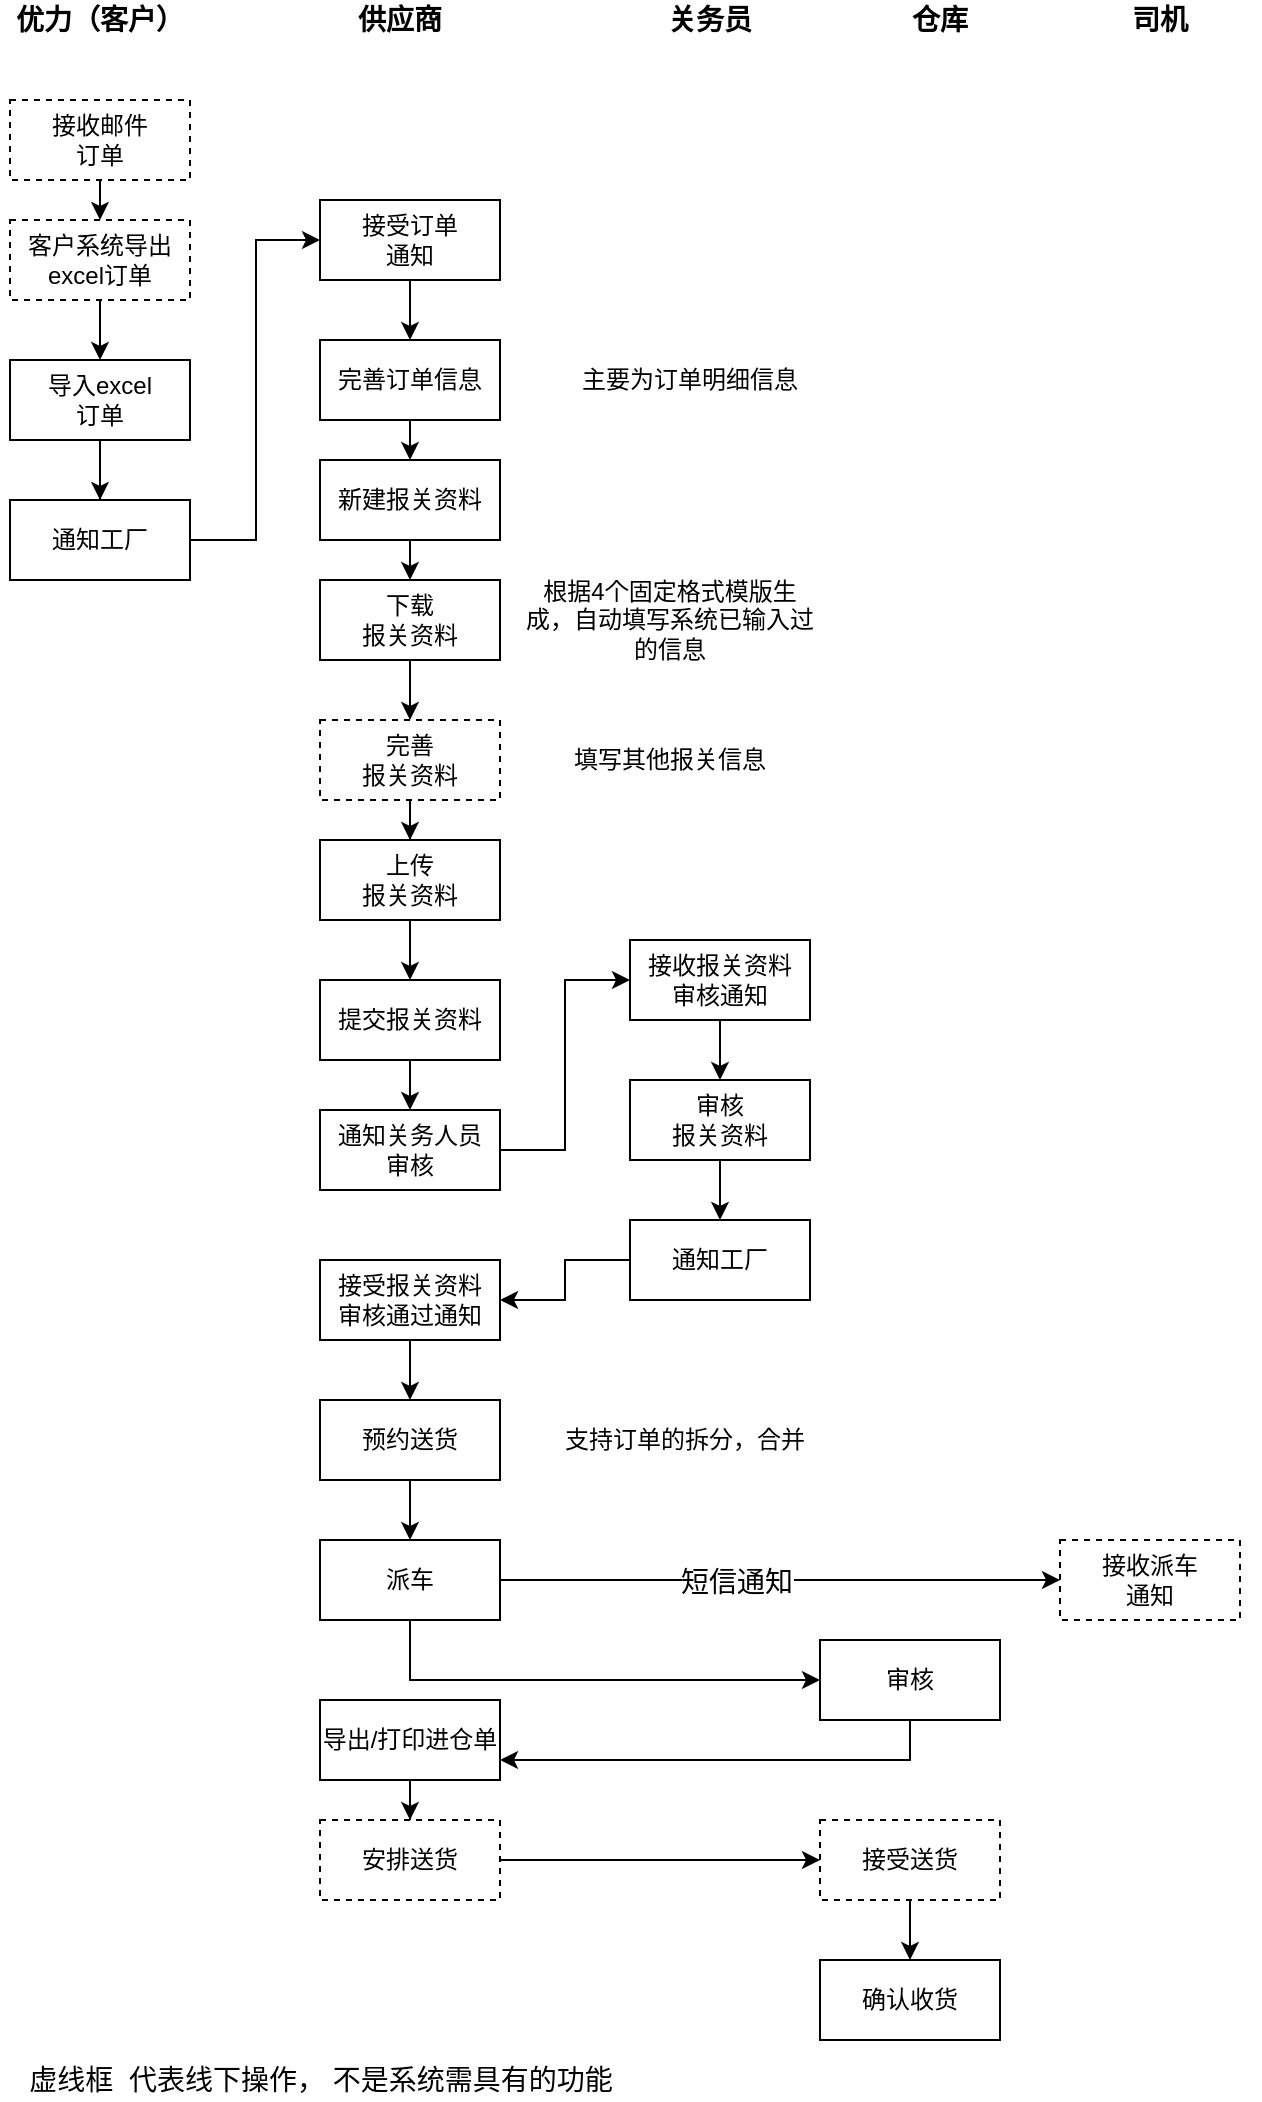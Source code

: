 <mxfile version="14.7.1" type="github" pages="9">
  <diagram id="r_dpZRQQ6k5GukbJklo0" name="业务流程图">
    <mxGraphModel dx="1179" dy="658" grid="1" gridSize="10" guides="1" tooltips="1" connect="1" arrows="1" fold="1" page="1" pageScale="1" pageWidth="827" pageHeight="1169" math="0" shadow="0">
      <root>
        <mxCell id="0" />
        <mxCell id="1" parent="0" />
        <mxCell id="ywe2W4ERjsgmAIUgEcNF-5" value="优力（客户）" style="text;html=1;strokeColor=none;fillColor=none;align=center;verticalAlign=middle;whiteSpace=wrap;rounded=0;fontSize=14;fontStyle=1" parent="1" vertex="1">
          <mxGeometry x="30" y="30" width="100" height="20" as="geometry" />
        </mxCell>
        <mxCell id="ywe2W4ERjsgmAIUgEcNF-6" value="供应商" style="text;html=1;strokeColor=none;fillColor=none;align=center;verticalAlign=middle;whiteSpace=wrap;rounded=0;fontSize=14;fontStyle=1" parent="1" vertex="1">
          <mxGeometry x="180" y="30" width="100" height="20" as="geometry" />
        </mxCell>
        <mxCell id="ywe2W4ERjsgmAIUgEcNF-7" value="关务员" style="text;html=1;strokeColor=none;fillColor=none;align=center;verticalAlign=middle;whiteSpace=wrap;rounded=0;fontSize=14;fontStyle=1" parent="1" vertex="1">
          <mxGeometry x="335" y="30" width="100" height="20" as="geometry" />
        </mxCell>
        <mxCell id="ywe2W4ERjsgmAIUgEcNF-40" value="" style="edgeStyle=orthogonalEdgeStyle;rounded=0;orthogonalLoop=1;jettySize=auto;html=1;" parent="1" source="ywe2W4ERjsgmAIUgEcNF-9" edge="1">
          <mxGeometry relative="1" as="geometry">
            <mxPoint x="80" y="140" as="targetPoint" />
          </mxGeometry>
        </mxCell>
        <mxCell id="ywe2W4ERjsgmAIUgEcNF-9" value="接收邮件&lt;br&gt;订单" style="rounded=0;whiteSpace=wrap;html=1;dashed=1;" parent="1" vertex="1">
          <mxGeometry x="35" y="80" width="90" height="40" as="geometry" />
        </mxCell>
        <mxCell id="ywe2W4ERjsgmAIUgEcNF-42" style="edgeStyle=orthogonalEdgeStyle;rounded=0;orthogonalLoop=1;jettySize=auto;html=1;entryX=0.5;entryY=0;entryDx=0;entryDy=0;" parent="1" source="ywe2W4ERjsgmAIUgEcNF-10" target="ywe2W4ERjsgmAIUgEcNF-17" edge="1">
          <mxGeometry relative="1" as="geometry" />
        </mxCell>
        <mxCell id="ywe2W4ERjsgmAIUgEcNF-10" value="客户系统导出&lt;br&gt;excel订单" style="rounded=0;whiteSpace=wrap;html=1;dashed=1;" parent="1" vertex="1">
          <mxGeometry x="35" y="140" width="90" height="40" as="geometry" />
        </mxCell>
        <mxCell id="ywe2W4ERjsgmAIUgEcNF-45" value="" style="edgeStyle=orthogonalEdgeStyle;rounded=0;orthogonalLoop=1;jettySize=auto;html=1;entryX=0.5;entryY=0;entryDx=0;entryDy=0;exitX=0.5;exitY=1;exitDx=0;exitDy=0;" parent="1" source="ywe2W4ERjsgmAIUgEcNF-14" target="AOkjYl5HRvv-X5oUTe_U-1" edge="1">
          <mxGeometry relative="1" as="geometry" />
        </mxCell>
        <mxCell id="ywe2W4ERjsgmAIUgEcNF-14" value="完善订单信息" style="rounded=0;whiteSpace=wrap;html=1;" parent="1" vertex="1">
          <mxGeometry x="190" y="200" width="90" height="40" as="geometry" />
        </mxCell>
        <mxCell id="ywe2W4ERjsgmAIUgEcNF-46" style="edgeStyle=orthogonalEdgeStyle;rounded=0;orthogonalLoop=1;jettySize=auto;html=1;entryX=0.5;entryY=0;entryDx=0;entryDy=0;" parent="1" source="ywe2W4ERjsgmAIUgEcNF-15" target="ywe2W4ERjsgmAIUgEcNF-16" edge="1">
          <mxGeometry relative="1" as="geometry" />
        </mxCell>
        <mxCell id="ywe2W4ERjsgmAIUgEcNF-15" value="下载&lt;br&gt;报关资料" style="rounded=0;whiteSpace=wrap;html=1;" parent="1" vertex="1">
          <mxGeometry x="190" y="320" width="90" height="40" as="geometry" />
        </mxCell>
        <mxCell id="ywe2W4ERjsgmAIUgEcNF-47" style="edgeStyle=orthogonalEdgeStyle;rounded=0;orthogonalLoop=1;jettySize=auto;html=1;entryX=0.5;entryY=0;entryDx=0;entryDy=0;" parent="1" source="ywe2W4ERjsgmAIUgEcNF-16" target="ywe2W4ERjsgmAIUgEcNF-19" edge="1">
          <mxGeometry relative="1" as="geometry" />
        </mxCell>
        <mxCell id="ywe2W4ERjsgmAIUgEcNF-16" value="完善&lt;br&gt;报关资料" style="rounded=0;whiteSpace=wrap;html=1;dashed=1;" parent="1" vertex="1">
          <mxGeometry x="190" y="390" width="90" height="40" as="geometry" />
        </mxCell>
        <mxCell id="ywe2W4ERjsgmAIUgEcNF-43" style="edgeStyle=orthogonalEdgeStyle;rounded=0;orthogonalLoop=1;jettySize=auto;html=1;entryX=0;entryY=0.5;entryDx=0;entryDy=0;" parent="1" source="ywe2W4ERjsgmAIUgEcNF-17" target="ywe2W4ERjsgmAIUgEcNF-18" edge="1">
          <mxGeometry relative="1" as="geometry">
            <Array as="points">
              <mxPoint x="80" y="300" />
              <mxPoint x="158" y="300" />
              <mxPoint x="158" y="150" />
            </Array>
          </mxGeometry>
        </mxCell>
        <mxCell id="jQi_kWSMdtmCzvQReYv--2" value="" style="edgeStyle=orthogonalEdgeStyle;rounded=0;orthogonalLoop=1;jettySize=auto;html=1;" parent="1" source="ywe2W4ERjsgmAIUgEcNF-17" target="jQi_kWSMdtmCzvQReYv--1" edge="1">
          <mxGeometry relative="1" as="geometry" />
        </mxCell>
        <mxCell id="ywe2W4ERjsgmAIUgEcNF-17" value="导入excel&lt;br&gt;订单" style="rounded=0;whiteSpace=wrap;html=1;" parent="1" vertex="1">
          <mxGeometry x="35" y="210" width="90" height="40" as="geometry" />
        </mxCell>
        <mxCell id="ywe2W4ERjsgmAIUgEcNF-44" value="" style="edgeStyle=orthogonalEdgeStyle;rounded=0;orthogonalLoop=1;jettySize=auto;html=1;" parent="1" source="ywe2W4ERjsgmAIUgEcNF-18" edge="1">
          <mxGeometry relative="1" as="geometry">
            <mxPoint x="235" y="200" as="targetPoint" />
          </mxGeometry>
        </mxCell>
        <mxCell id="ywe2W4ERjsgmAIUgEcNF-18" value="接受订单&lt;br&gt;通知" style="rounded=0;whiteSpace=wrap;html=1;" parent="1" vertex="1">
          <mxGeometry x="190" y="130" width="90" height="40" as="geometry" />
        </mxCell>
        <mxCell id="ywe2W4ERjsgmAIUgEcNF-48" style="edgeStyle=orthogonalEdgeStyle;rounded=0;orthogonalLoop=1;jettySize=auto;html=1;entryX=0.5;entryY=0;entryDx=0;entryDy=0;" parent="1" source="ywe2W4ERjsgmAIUgEcNF-19" target="ywe2W4ERjsgmAIUgEcNF-20" edge="1">
          <mxGeometry relative="1" as="geometry" />
        </mxCell>
        <mxCell id="ywe2W4ERjsgmAIUgEcNF-19" value="上传&lt;br&gt;报关资料" style="rounded=0;whiteSpace=wrap;html=1;" parent="1" vertex="1">
          <mxGeometry x="190" y="450" width="90" height="40" as="geometry" />
        </mxCell>
        <mxCell id="ywe2W4ERjsgmAIUgEcNF-49" value="" style="edgeStyle=orthogonalEdgeStyle;rounded=0;orthogonalLoop=1;jettySize=auto;html=1;" parent="1" source="ywe2W4ERjsgmAIUgEcNF-20" target="ywe2W4ERjsgmAIUgEcNF-21" edge="1">
          <mxGeometry relative="1" as="geometry" />
        </mxCell>
        <mxCell id="ywe2W4ERjsgmAIUgEcNF-20" value="提交报关资料" style="rounded=0;whiteSpace=wrap;html=1;" parent="1" vertex="1">
          <mxGeometry x="190" y="520" width="90" height="40" as="geometry" />
        </mxCell>
        <mxCell id="ywe2W4ERjsgmAIUgEcNF-50" style="edgeStyle=orthogonalEdgeStyle;rounded=0;orthogonalLoop=1;jettySize=auto;html=1;entryX=0;entryY=0.5;entryDx=0;entryDy=0;" parent="1" source="ywe2W4ERjsgmAIUgEcNF-21" target="ywe2W4ERjsgmAIUgEcNF-22" edge="1">
          <mxGeometry relative="1" as="geometry" />
        </mxCell>
        <mxCell id="ywe2W4ERjsgmAIUgEcNF-21" value="通知关务人员&lt;br&gt;审核" style="rounded=0;whiteSpace=wrap;html=1;" parent="1" vertex="1">
          <mxGeometry x="190" y="585" width="90" height="40" as="geometry" />
        </mxCell>
        <mxCell id="ywe2W4ERjsgmAIUgEcNF-51" style="edgeStyle=orthogonalEdgeStyle;rounded=0;orthogonalLoop=1;jettySize=auto;html=1;" parent="1" source="ywe2W4ERjsgmAIUgEcNF-22" edge="1">
          <mxGeometry relative="1" as="geometry">
            <mxPoint x="390" y="570" as="targetPoint" />
          </mxGeometry>
        </mxCell>
        <mxCell id="ywe2W4ERjsgmAIUgEcNF-22" value="接收报关资料&lt;br&gt;审核通知" style="rounded=0;whiteSpace=wrap;html=1;" parent="1" vertex="1">
          <mxGeometry x="345" y="500" width="90" height="40" as="geometry" />
        </mxCell>
        <mxCell id="ywe2W4ERjsgmAIUgEcNF-52" style="edgeStyle=orthogonalEdgeStyle;rounded=0;orthogonalLoop=1;jettySize=auto;html=1;entryX=0.5;entryY=0;entryDx=0;entryDy=0;" parent="1" source="ywe2W4ERjsgmAIUgEcNF-24" target="ywe2W4ERjsgmAIUgEcNF-25" edge="1">
          <mxGeometry relative="1" as="geometry" />
        </mxCell>
        <mxCell id="ywe2W4ERjsgmAIUgEcNF-24" value="审核&lt;br&gt;报关资料" style="rounded=0;whiteSpace=wrap;html=1;" parent="1" vertex="1">
          <mxGeometry x="345" y="570" width="90" height="40" as="geometry" />
        </mxCell>
        <mxCell id="ywe2W4ERjsgmAIUgEcNF-53" style="edgeStyle=orthogonalEdgeStyle;rounded=0;orthogonalLoop=1;jettySize=auto;html=1;entryX=1;entryY=0.5;entryDx=0;entryDy=0;" parent="1" source="ywe2W4ERjsgmAIUgEcNF-25" target="ywe2W4ERjsgmAIUgEcNF-26" edge="1">
          <mxGeometry relative="1" as="geometry">
            <mxPoint x="290" y="680" as="targetPoint" />
          </mxGeometry>
        </mxCell>
        <mxCell id="ywe2W4ERjsgmAIUgEcNF-25" value="通知工厂" style="rounded=0;whiteSpace=wrap;html=1;" parent="1" vertex="1">
          <mxGeometry x="345" y="640" width="90" height="40" as="geometry" />
        </mxCell>
        <mxCell id="ywe2W4ERjsgmAIUgEcNF-54" value="" style="edgeStyle=orthogonalEdgeStyle;rounded=0;orthogonalLoop=1;jettySize=auto;html=1;entryX=0.5;entryY=0;entryDx=0;entryDy=0;" parent="1" source="ywe2W4ERjsgmAIUgEcNF-26" target="ywe2W4ERjsgmAIUgEcNF-27" edge="1">
          <mxGeometry relative="1" as="geometry" />
        </mxCell>
        <mxCell id="ywe2W4ERjsgmAIUgEcNF-26" value="接受报关资料&lt;br&gt;审核通过通知" style="rounded=0;whiteSpace=wrap;html=1;" parent="1" vertex="1">
          <mxGeometry x="190" y="660" width="90" height="40" as="geometry" />
        </mxCell>
        <mxCell id="ywe2W4ERjsgmAIUgEcNF-55" style="edgeStyle=orthogonalEdgeStyle;rounded=0;orthogonalLoop=1;jettySize=auto;html=1;entryX=0.5;entryY=0;entryDx=0;entryDy=0;" parent="1" source="ywe2W4ERjsgmAIUgEcNF-27" target="ywe2W4ERjsgmAIUgEcNF-28" edge="1">
          <mxGeometry relative="1" as="geometry" />
        </mxCell>
        <mxCell id="ywe2W4ERjsgmAIUgEcNF-27" value="预约送货" style="rounded=0;whiteSpace=wrap;html=1;" parent="1" vertex="1">
          <mxGeometry x="190" y="730" width="90" height="40" as="geometry" />
        </mxCell>
        <mxCell id="aBH-4CXBsxQ8PNIViAPS-5" style="edgeStyle=orthogonalEdgeStyle;rounded=0;orthogonalLoop=1;jettySize=auto;html=1;entryX=0;entryY=0.5;entryDx=0;entryDy=0;fontSize=14;" parent="1" source="ywe2W4ERjsgmAIUgEcNF-28" target="aBH-4CXBsxQ8PNIViAPS-4" edge="1">
          <mxGeometry relative="1" as="geometry" />
        </mxCell>
        <mxCell id="0HM_U3vJ8pdBlkIfY50M-1" value="短信通知" style="edgeLabel;html=1;align=center;verticalAlign=middle;resizable=0;points=[];fontSize=14;" parent="aBH-4CXBsxQ8PNIViAPS-5" vertex="1" connectable="0">
          <mxGeometry x="-0.157" y="-1" relative="1" as="geometry">
            <mxPoint as="offset" />
          </mxGeometry>
        </mxCell>
        <mxCell id="jSEOl5Vw7PEmhEx-DatE-2" style="edgeStyle=orthogonalEdgeStyle;rounded=0;orthogonalLoop=1;jettySize=auto;html=1;entryX=0;entryY=0.5;entryDx=0;entryDy=0;" parent="1" source="ywe2W4ERjsgmAIUgEcNF-28" target="w95PZdRx4VGNRm0yklTu-1" edge="1">
          <mxGeometry relative="1" as="geometry">
            <Array as="points">
              <mxPoint x="235" y="870" />
            </Array>
          </mxGeometry>
        </mxCell>
        <mxCell id="ywe2W4ERjsgmAIUgEcNF-28" value="派车" style="rounded=0;whiteSpace=wrap;html=1;" parent="1" vertex="1">
          <mxGeometry x="190" y="800" width="90" height="40" as="geometry" />
        </mxCell>
        <mxCell id="ywe2W4ERjsgmAIUgEcNF-57" style="edgeStyle=orthogonalEdgeStyle;rounded=0;orthogonalLoop=1;jettySize=auto;html=1;entryX=0.5;entryY=0;entryDx=0;entryDy=0;" parent="1" source="ywe2W4ERjsgmAIUgEcNF-29" target="ywe2W4ERjsgmAIUgEcNF-32" edge="1">
          <mxGeometry relative="1" as="geometry" />
        </mxCell>
        <mxCell id="ywe2W4ERjsgmAIUgEcNF-29" value="导出/打印进仓单" style="rounded=0;whiteSpace=wrap;html=1;" parent="1" vertex="1">
          <mxGeometry x="190" y="880" width="90" height="40" as="geometry" />
        </mxCell>
        <mxCell id="ywe2W4ERjsgmAIUgEcNF-31" value="仓库" style="text;html=1;strokeColor=none;fillColor=none;align=center;verticalAlign=middle;whiteSpace=wrap;rounded=0;fontSize=14;fontStyle=1" parent="1" vertex="1">
          <mxGeometry x="450" y="30" width="100" height="20" as="geometry" />
        </mxCell>
        <mxCell id="ywe2W4ERjsgmAIUgEcNF-58" style="edgeStyle=orthogonalEdgeStyle;rounded=0;orthogonalLoop=1;jettySize=auto;html=1;entryX=0;entryY=0.5;entryDx=0;entryDy=0;" parent="1" source="ywe2W4ERjsgmAIUgEcNF-32" target="ywe2W4ERjsgmAIUgEcNF-33" edge="1">
          <mxGeometry relative="1" as="geometry" />
        </mxCell>
        <mxCell id="ywe2W4ERjsgmAIUgEcNF-32" value="安排送货" style="rounded=0;whiteSpace=wrap;html=1;dashed=1;" parent="1" vertex="1">
          <mxGeometry x="190" y="940" width="90" height="40" as="geometry" />
        </mxCell>
        <mxCell id="ywe2W4ERjsgmAIUgEcNF-59" value="" style="edgeStyle=orthogonalEdgeStyle;rounded=0;orthogonalLoop=1;jettySize=auto;html=1;entryX=0.5;entryY=0;entryDx=0;entryDy=0;" parent="1" source="ywe2W4ERjsgmAIUgEcNF-33" target="ywe2W4ERjsgmAIUgEcNF-35" edge="1">
          <mxGeometry relative="1" as="geometry" />
        </mxCell>
        <mxCell id="ywe2W4ERjsgmAIUgEcNF-33" value="接受送货" style="rounded=0;whiteSpace=wrap;html=1;dashed=1;" parent="1" vertex="1">
          <mxGeometry x="440" y="940" width="90" height="40" as="geometry" />
        </mxCell>
        <mxCell id="ywe2W4ERjsgmAIUgEcNF-35" value="确认收货" style="rounded=0;whiteSpace=wrap;html=1;" parent="1" vertex="1">
          <mxGeometry x="440" y="1010" width="90" height="40" as="geometry" />
        </mxCell>
        <mxCell id="KTrfuTUIH0DIWkwMkSl8-4" value="根据4个固定格式模版生成，自动填写系统已输入过的信息" style="text;html=1;strokeColor=none;fillColor=none;align=center;verticalAlign=middle;whiteSpace=wrap;rounded=0;" parent="1" vertex="1">
          <mxGeometry x="290" y="330" width="150" height="20" as="geometry" />
        </mxCell>
        <mxCell id="AjBignHwhJ9VBvzr88LJ-1" value="支持订单的拆分，合并" style="text;html=1;strokeColor=none;fillColor=none;align=center;verticalAlign=middle;whiteSpace=wrap;rounded=0;" parent="1" vertex="1">
          <mxGeometry x="305" y="740" width="135" height="20" as="geometry" />
        </mxCell>
        <mxCell id="aBH-4CXBsxQ8PNIViAPS-1" value="司机" style="text;html=1;strokeColor=none;fillColor=none;align=center;verticalAlign=middle;whiteSpace=wrap;rounded=0;fontSize=14;fontStyle=1" parent="1" vertex="1">
          <mxGeometry x="560" y="30" width="100" height="20" as="geometry" />
        </mxCell>
        <mxCell id="aBH-4CXBsxQ8PNIViAPS-4" value="接收派车&lt;br&gt;通知" style="rounded=0;whiteSpace=wrap;html=1;dashed=1;" parent="1" vertex="1">
          <mxGeometry x="560" y="800" width="90" height="40" as="geometry" />
        </mxCell>
        <mxCell id="0HM_U3vJ8pdBlkIfY50M-2" value="虚线框&amp;nbsp; 代表线下操作， 不是系统需具有的功能" style="text;html=1;align=center;verticalAlign=middle;resizable=0;points=[];autosize=1;strokeColor=none;fontSize=14;" parent="1" vertex="1">
          <mxGeometry x="35" y="1060" width="310" height="20" as="geometry" />
        </mxCell>
        <mxCell id="jSEOl5Vw7PEmhEx-DatE-3" style="edgeStyle=orthogonalEdgeStyle;rounded=0;orthogonalLoop=1;jettySize=auto;html=1;entryX=1;entryY=0.75;entryDx=0;entryDy=0;" parent="1" source="w95PZdRx4VGNRm0yklTu-1" target="ywe2W4ERjsgmAIUgEcNF-29" edge="1">
          <mxGeometry relative="1" as="geometry">
            <Array as="points">
              <mxPoint x="485" y="910" />
            </Array>
          </mxGeometry>
        </mxCell>
        <mxCell id="w95PZdRx4VGNRm0yklTu-1" value="审核" style="rounded=0;whiteSpace=wrap;html=1;" parent="1" vertex="1">
          <mxGeometry x="440" y="850" width="90" height="40" as="geometry" />
        </mxCell>
        <mxCell id="AOkjYl5HRvv-X5oUTe_U-3" value="" style="edgeStyle=orthogonalEdgeStyle;rounded=0;orthogonalLoop=1;jettySize=auto;html=1;" parent="1" source="AOkjYl5HRvv-X5oUTe_U-1" edge="1">
          <mxGeometry relative="1" as="geometry">
            <mxPoint x="235" y="320" as="targetPoint" />
          </mxGeometry>
        </mxCell>
        <mxCell id="AOkjYl5HRvv-X5oUTe_U-1" value="新建报关资料" style="rounded=0;whiteSpace=wrap;html=1;" parent="1" vertex="1">
          <mxGeometry x="190" y="260" width="90" height="40" as="geometry" />
        </mxCell>
        <mxCell id="jSEOl5Vw7PEmhEx-DatE-1" value="填写其他报关信息" style="text;html=1;strokeColor=none;fillColor=none;align=center;verticalAlign=middle;whiteSpace=wrap;rounded=0;" parent="1" vertex="1">
          <mxGeometry x="290" y="400" width="150" height="20" as="geometry" />
        </mxCell>
        <mxCell id="jQi_kWSMdtmCzvQReYv--1" value="通知工厂" style="rounded=0;whiteSpace=wrap;html=1;" parent="1" vertex="1">
          <mxGeometry x="35" y="280" width="90" height="40" as="geometry" />
        </mxCell>
        <mxCell id="jQi_kWSMdtmCzvQReYv--3" value="主要为订单明细信息" style="text;html=1;strokeColor=none;fillColor=none;align=center;verticalAlign=middle;whiteSpace=wrap;rounded=0;" parent="1" vertex="1">
          <mxGeometry x="300" y="210" width="150" height="20" as="geometry" />
        </mxCell>
      </root>
    </mxGraphModel>
  </diagram>
  <diagram id="j0jk890tXHY0PpcCtY2N" name="系统上下文">
    <mxGraphModel dx="1179" dy="658" grid="1" gridSize="10" guides="1" tooltips="1" connect="1" arrows="1" fold="1" page="1" pageScale="1" pageWidth="827" pageHeight="1169" math="0" shadow="0">
      <root>
        <mxCell id="GLUvTiBQzX47aJW1uTeo-0" />
        <mxCell id="GLUvTiBQzX47aJW1uTeo-1" parent="GLUvTiBQzX47aJW1uTeo-0" />
        <mxCell id="_JE2uhXKbqOFR6C2QaG3-8" value="" style="edgeStyle=orthogonalEdgeStyle;rounded=0;orthogonalLoop=1;jettySize=auto;html=1;" parent="GLUvTiBQzX47aJW1uTeo-1" source="_JE2uhXKbqOFR6C2QaG3-0" target="_JE2uhXKbqOFR6C2QaG3-3" edge="1">
          <mxGeometry relative="1" as="geometry">
            <Array as="points">
              <mxPoint x="410" y="280" />
              <mxPoint x="410" y="150" />
            </Array>
          </mxGeometry>
        </mxCell>
        <mxCell id="Z6kRSgf-jV7Q28qiHfV8-5" value="API" style="edgeLabel;html=1;align=center;verticalAlign=middle;resizable=0;points=[];" parent="_JE2uhXKbqOFR6C2QaG3-8" vertex="1" connectable="0">
          <mxGeometry x="0.075" y="-1" relative="1" as="geometry">
            <mxPoint x="3" y="50" as="offset" />
          </mxGeometry>
        </mxCell>
        <mxCell id="19HFlSQ3MYy_WaXZNGUL-3" style="edgeStyle=orthogonalEdgeStyle;rounded=0;orthogonalLoop=1;jettySize=auto;html=1;entryX=-0.042;entryY=0.65;entryDx=0;entryDy=0;entryPerimeter=0;" parent="GLUvTiBQzX47aJW1uTeo-1" source="_JE2uhXKbqOFR6C2QaG3-0" target="9RaaonI7zvSOU2Rofxib-0" edge="1">
          <mxGeometry relative="1" as="geometry" />
        </mxCell>
        <mxCell id="19HFlSQ3MYy_WaXZNGUL-6" value="Excel" style="edgeLabel;html=1;align=center;verticalAlign=middle;resizable=0;points=[];" parent="19HFlSQ3MYy_WaXZNGUL-3" vertex="1" connectable="0">
          <mxGeometry x="0.059" relative="1" as="geometry">
            <mxPoint x="20" y="1" as="offset" />
          </mxGeometry>
        </mxCell>
        <mxCell id="19HFlSQ3MYy_WaXZNGUL-4" style="edgeStyle=orthogonalEdgeStyle;rounded=0;orthogonalLoop=1;jettySize=auto;html=1;entryX=0;entryY=0.5;entryDx=0;entryDy=0;" parent="GLUvTiBQzX47aJW1uTeo-1" source="_JE2uhXKbqOFR6C2QaG3-0" target="19HFlSQ3MYy_WaXZNGUL-0" edge="1">
          <mxGeometry relative="1" as="geometry">
            <Array as="points">
              <mxPoint x="410" y="280" />
              <mxPoint x="410" y="400" />
            </Array>
          </mxGeometry>
        </mxCell>
        <mxCell id="19HFlSQ3MYy_WaXZNGUL-7" value="Excel" style="edgeLabel;html=1;align=center;verticalAlign=middle;resizable=0;points=[];" parent="19HFlSQ3MYy_WaXZNGUL-4" vertex="1" connectable="0">
          <mxGeometry x="0.1" y="2" relative="1" as="geometry">
            <mxPoint x="2" y="-22" as="offset" />
          </mxGeometry>
        </mxCell>
        <mxCell id="_JE2uhXKbqOFR6C2QaG3-0" value="英荣物流&lt;br style=&quot;font-size: 16px;&quot;&gt;进区预约系统" style="rounded=0;whiteSpace=wrap;html=1;fontStyle=1;horizontal=1;fontSize=16;" parent="GLUvTiBQzX47aJW1uTeo-1" vertex="1">
          <mxGeometry x="180" y="218.5" width="180" height="123" as="geometry" />
        </mxCell>
        <mxCell id="_JE2uhXKbqOFR6C2QaG3-3" value="短信接口" style="rounded=0;whiteSpace=wrap;html=1;" parent="GLUvTiBQzX47aJW1uTeo-1" vertex="1">
          <mxGeometry x="480" y="120" width="120" height="60" as="geometry" />
        </mxCell>
        <mxCell id="Z6kRSgf-jV7Q28qiHfV8-1" style="edgeStyle=orthogonalEdgeStyle;rounded=0;orthogonalLoop=1;jettySize=auto;html=1;" parent="GLUvTiBQzX47aJW1uTeo-1" source="Z6kRSgf-jV7Q28qiHfV8-0" target="_JE2uhXKbqOFR6C2QaG3-0" edge="1">
          <mxGeometry relative="1" as="geometry" />
        </mxCell>
        <mxCell id="Z6kRSgf-jV7Q28qiHfV8-3" value="Excel" style="edgeLabel;html=1;align=center;verticalAlign=middle;resizable=0;points=[];" parent="Z6kRSgf-jV7Q28qiHfV8-1" vertex="1" connectable="0">
          <mxGeometry x="-0.145" y="-4" relative="1" as="geometry">
            <mxPoint y="-4" as="offset" />
          </mxGeometry>
        </mxCell>
        <mxCell id="Z6kRSgf-jV7Q28qiHfV8-0" value="GIFI系统" style="rounded=0;whiteSpace=wrap;html=1;" parent="GLUvTiBQzX47aJW1uTeo-1" vertex="1">
          <mxGeometry y="250" width="120" height="60" as="geometry" />
        </mxCell>
        <mxCell id="9RaaonI7zvSOU2Rofxib-0" value="WMS" style="rounded=0;whiteSpace=wrap;html=1;" parent="GLUvTiBQzX47aJW1uTeo-1" vertex="1">
          <mxGeometry x="480" y="240" width="120" height="60" as="geometry" />
        </mxCell>
        <mxCell id="19HFlSQ3MYy_WaXZNGUL-0" value="关务系统" style="rounded=0;whiteSpace=wrap;html=1;" parent="GLUvTiBQzX47aJW1uTeo-1" vertex="1">
          <mxGeometry x="480" y="370" width="120" height="60" as="geometry" />
        </mxCell>
      </root>
    </mxGraphModel>
  </diagram>
  <diagram id="rkugFuKP_M-svsGpsbyo" name="订单报关状态图">
    <mxGraphModel dx="1179" dy="658" grid="1" gridSize="10" guides="1" tooltips="1" connect="1" arrows="1" fold="1" page="1" pageScale="1" pageWidth="827" pageHeight="1169" math="0" shadow="0">
      <root>
        <mxCell id="zqVNiUAK1dwLBlLntrLP-0" />
        <mxCell id="zqVNiUAK1dwLBlLntrLP-1" parent="zqVNiUAK1dwLBlLntrLP-0" />
        <mxCell id="zqVNiUAK1dwLBlLntrLP-4" value="导入订单" style="edgeStyle=orthogonalEdgeStyle;rounded=0;orthogonalLoop=1;jettySize=auto;html=1;fontSize=14;" parent="zqVNiUAK1dwLBlLntrLP-1" source="zqVNiUAK1dwLBlLntrLP-2" target="zqVNiUAK1dwLBlLntrLP-3" edge="1">
          <mxGeometry relative="1" as="geometry" />
        </mxCell>
        <mxCell id="zqVNiUAK1dwLBlLntrLP-2" value="" style="ellipse;fillColor=#000000;strokeColor=none;dashed=1;fontSize=14;" parent="zqVNiUAK1dwLBlLntrLP-1" vertex="1">
          <mxGeometry y="185" width="30" height="30" as="geometry" />
        </mxCell>
        <mxCell id="luMfTUgoU5A-CFu4LK7m-0" value="" style="edgeStyle=orthogonalEdgeStyle;rounded=0;orthogonalLoop=1;jettySize=auto;html=1;fontSize=14;" parent="zqVNiUAK1dwLBlLntrLP-1" source="zqVNiUAK1dwLBlLntrLP-3" target="zqVNiUAK1dwLBlLntrLP-5" edge="1">
          <mxGeometry relative="1" as="geometry">
            <Array as="points">
              <mxPoint x="260" y="205" />
              <mxPoint x="260" y="205" />
            </Array>
          </mxGeometry>
        </mxCell>
        <mxCell id="luMfTUgoU5A-CFu4LK7m-1" value="完善订单数据&lt;br&gt;并提交" style="edgeLabel;html=1;align=center;verticalAlign=middle;resizable=0;points=[];fontSize=14;" parent="luMfTUgoU5A-CFu4LK7m-0" vertex="1" connectable="0">
          <mxGeometry x="-0.243" y="-1" relative="1" as="geometry">
            <mxPoint x="18" y="-6" as="offset" />
          </mxGeometry>
        </mxCell>
        <mxCell id="zqVNiUAK1dwLBlLntrLP-3" value="待完善资料" style="html=1;align=center;verticalAlign=top;rounded=1;absoluteArcSize=1;arcSize=10;dashed=1;fontSize=14;" parent="zqVNiUAK1dwLBlLntrLP-1" vertex="1">
          <mxGeometry x="100" y="185" width="80" height="30" as="geometry" />
        </mxCell>
        <mxCell id="luMfTUgoU5A-CFu4LK7m-2" value="" style="edgeStyle=orthogonalEdgeStyle;rounded=0;orthogonalLoop=1;jettySize=auto;html=1;fontSize=14;entryX=0;entryY=0.5;entryDx=0;entryDy=0;exitX=0.5;exitY=1;exitDx=0;exitDy=0;" parent="zqVNiUAK1dwLBlLntrLP-1" source="zqVNiUAK1dwLBlLntrLP-5" target="luMfTUgoU5A-CFu4LK7m-5" edge="1">
          <mxGeometry relative="1" as="geometry">
            <mxPoint x="380" y="285" as="sourcePoint" />
            <Array as="points">
              <mxPoint x="383" y="245" />
              <mxPoint x="240" y="245" />
              <mxPoint x="240" y="315" />
            </Array>
          </mxGeometry>
        </mxCell>
        <mxCell id="luMfTUgoU5A-CFu4LK7m-4" value="新建报关资料" style="edgeLabel;html=1;align=center;verticalAlign=middle;resizable=0;points=[];fontSize=14;" parent="luMfTUgoU5A-CFu4LK7m-2" vertex="1" connectable="0">
          <mxGeometry x="-0.025" y="4" relative="1" as="geometry">
            <mxPoint y="16" as="offset" />
          </mxGeometry>
        </mxCell>
        <mxCell id="zqVNiUAK1dwLBlLntrLP-5" value="待申报" style="html=1;align=center;verticalAlign=top;rounded=1;absoluteArcSize=1;arcSize=10;dashed=1;fontSize=14;" parent="zqVNiUAK1dwLBlLntrLP-1" vertex="1">
          <mxGeometry x="340" y="185" width="86" height="40" as="geometry" />
        </mxCell>
        <mxCell id="Gdo7_55FNq6XrYwaU7nG-3" style="edgeStyle=orthogonalEdgeStyle;rounded=0;orthogonalLoop=1;jettySize=auto;html=1;entryX=0.5;entryY=0;entryDx=0;entryDy=0;" parent="zqVNiUAK1dwLBlLntrLP-1" source="luMfTUgoU5A-CFu4LK7m-5" target="Gdo7_55FNq6XrYwaU7nG-1" edge="1">
          <mxGeometry relative="1" as="geometry" />
        </mxCell>
        <mxCell id="Gdo7_55FNq6XrYwaU7nG-7" value="否" style="edgeLabel;html=1;align=center;verticalAlign=middle;resizable=0;points=[];" parent="Gdo7_55FNq6XrYwaU7nG-3" vertex="1" connectable="0">
          <mxGeometry x="-0.233" y="-4" relative="1" as="geometry">
            <mxPoint as="offset" />
          </mxGeometry>
        </mxCell>
        <mxCell id="NX-Ban-UFJUTIHPDAZ9L-4" value="是" style="edgeStyle=orthogonalEdgeStyle;rounded=0;orthogonalLoop=1;jettySize=auto;html=1;" parent="zqVNiUAK1dwLBlLntrLP-1" source="luMfTUgoU5A-CFu4LK7m-5" target="Gdo7_55FNq6XrYwaU7nG-0" edge="1">
          <mxGeometry relative="1" as="geometry" />
        </mxCell>
        <mxCell id="luMfTUgoU5A-CFu4LK7m-5" value="是否订单&lt;br&gt;全部明细" style="rhombus;whiteSpace=wrap;html=1;dashed=1;fontSize=14;" parent="zqVNiUAK1dwLBlLntrLP-1" vertex="1">
          <mxGeometry x="300" y="275" width="80" height="80" as="geometry" />
        </mxCell>
        <mxCell id="naT24ankH501eiUGbZcB-0" value="&lt;span style=&quot;font-weight: 700&quot;&gt;优力&lt;/span&gt;" style="shape=umlLifeline;perimeter=lifelinePerimeter;whiteSpace=wrap;html=1;container=1;collapsible=0;recursiveResize=0;outlineConnect=0;dashed=1;fontSize=14;" parent="zqVNiUAK1dwLBlLntrLP-1" vertex="1">
          <mxGeometry x="30" y="55" width="100" height="70" as="geometry" />
        </mxCell>
        <mxCell id="naT24ankH501eiUGbZcB-1" value="" style="shape=partialRectangle;whiteSpace=wrap;html=1;bottom=0;fillColor=none;point=[];connectable=0;" parent="naT24ankH501eiUGbZcB-0" vertex="1">
          <mxGeometry x="30" y="70" width="40" height="20" as="geometry" />
        </mxCell>
        <mxCell id="_JmzDwe6ED92iAwphKZs-4" value="&lt;span style=&quot;font-weight: 700&quot;&gt;供应商&lt;/span&gt;" style="shape=umlLifeline;perimeter=lifelinePerimeter;whiteSpace=wrap;html=1;container=1;collapsible=0;recursiveResize=0;outlineConnect=0;dashed=1;fontSize=14;" parent="zqVNiUAK1dwLBlLntrLP-1" vertex="1">
          <mxGeometry x="194" y="55" width="100" height="90" as="geometry" />
        </mxCell>
        <mxCell id="_JmzDwe6ED92iAwphKZs-5" value="" style="shape=partialRectangle;whiteSpace=wrap;html=1;bottom=0;fillColor=none;point=[];connectable=0;" parent="_JmzDwe6ED92iAwphKZs-4" vertex="1">
          <mxGeometry x="20" y="70" width="70" height="20" as="geometry" />
        </mxCell>
        <mxCell id="_JmzDwe6ED92iAwphKZs-6" value="&lt;span style=&quot;font-weight: 700&quot;&gt;关务员&lt;/span&gt;" style="shape=umlLifeline;perimeter=lifelinePerimeter;whiteSpace=wrap;html=1;container=1;collapsible=0;recursiveResize=0;outlineConnect=0;dashed=1;fontSize=14;" parent="zqVNiUAK1dwLBlLntrLP-1" vertex="1">
          <mxGeometry x="467" y="50" width="135" height="100" as="geometry" />
        </mxCell>
        <mxCell id="_JmzDwe6ED92iAwphKZs-7" value="" style="shape=partialRectangle;whiteSpace=wrap;html=1;bottom=0;fillColor=none;point=[];connectable=0;" parent="_JmzDwe6ED92iAwphKZs-6" vertex="1">
          <mxGeometry x="10" y="80" width="120" height="20" as="geometry" />
        </mxCell>
        <mxCell id="UQuIYzVXrDVlwninZl7o-0" value="&lt;span style=&quot;color: rgb(0 , 0 , 0) ; font-family: &amp;#34;helvetica&amp;#34; ; font-size: 14px ; font-style: normal ; font-weight: 400 ; letter-spacing: normal ; text-align: center ; text-indent: 0px ; text-transform: none ; word-spacing: 0px ; background-color: rgb(255 , 255 , 255) ; display: inline ; float: none&quot;&gt;报关状态：待完善资料，待申报，部分申报中，部分申报通过，部分申报不通过，&lt;/span&gt;&lt;span style=&quot;font-family: &amp;#34;helvetica&amp;#34; ; font-size: 14px ; text-align: center ; background-color: rgb(255 , 255 , 255)&quot;&gt;申报中，申报不通过，申报&lt;/span&gt;&lt;span style=&quot;font-family: &amp;#34;helvetica&amp;#34; ; font-size: 14px ; text-align: center ; background-color: rgb(255 , 255 , 255)&quot;&gt;通过&lt;/span&gt;" style="text;whiteSpace=wrap;html=1;" parent="zqVNiUAK1dwLBlLntrLP-1" vertex="1">
          <mxGeometry width="780" height="30" as="geometry" />
        </mxCell>
        <mxCell id="NX-Ban-UFJUTIHPDAZ9L-5" value="" style="edgeStyle=orthogonalEdgeStyle;rounded=0;orthogonalLoop=1;jettySize=auto;html=1;entryX=0.5;entryY=0;entryDx=0;entryDy=0;" parent="zqVNiUAK1dwLBlLntrLP-1" source="Gdo7_55FNq6XrYwaU7nG-0" target="FeHFD4ZKRUKwZitq0shn-0" edge="1">
          <mxGeometry relative="1" as="geometry">
            <Array as="points">
              <mxPoint x="466" y="250" />
              <mxPoint x="620" y="250" />
            </Array>
          </mxGeometry>
        </mxCell>
        <mxCell id="NX-Ban-UFJUTIHPDAZ9L-6" value="审核报关资料" style="edgeLabel;html=1;align=center;verticalAlign=middle;resizable=0;points=[];" parent="NX-Ban-UFJUTIHPDAZ9L-5" vertex="1" connectable="0">
          <mxGeometry x="-0.182" y="3" relative="1" as="geometry">
            <mxPoint x="40" y="3" as="offset" />
          </mxGeometry>
        </mxCell>
        <mxCell id="Gdo7_55FNq6XrYwaU7nG-0" value="申报中" style="html=1;align=center;verticalAlign=top;rounded=1;absoluteArcSize=1;arcSize=10;dashed=1;fontSize=14;" parent="zqVNiUAK1dwLBlLntrLP-1" vertex="1">
          <mxGeometry x="426" y="300" width="80" height="30" as="geometry" />
        </mxCell>
        <mxCell id="Gdo7_55FNq6XrYwaU7nG-8" style="edgeStyle=orthogonalEdgeStyle;rounded=0;orthogonalLoop=1;jettySize=auto;html=1;entryX=0;entryY=0.5;entryDx=0;entryDy=0;" parent="zqVNiUAK1dwLBlLntrLP-1" source="Gdo7_55FNq6XrYwaU7nG-1" target="luMfTUgoU5A-CFu4LK7m-5" edge="1">
          <mxGeometry relative="1" as="geometry">
            <Array as="points">
              <mxPoint x="240" y="460" />
              <mxPoint x="240" y="315" />
            </Array>
          </mxGeometry>
        </mxCell>
        <mxCell id="FeHFD4ZKRUKwZitq0shn-9" value="审核报关资料" style="edgeStyle=orthogonalEdgeStyle;rounded=0;orthogonalLoop=1;jettySize=auto;html=1;entryX=0;entryY=0.5;entryDx=0;entryDy=0;" parent="zqVNiUAK1dwLBlLntrLP-1" source="Gdo7_55FNq6XrYwaU7nG-1" target="FeHFD4ZKRUKwZitq0shn-8" edge="1">
          <mxGeometry x="0.263" relative="1" as="geometry">
            <mxPoint as="offset" />
          </mxGeometry>
        </mxCell>
        <mxCell id="Gdo7_55FNq6XrYwaU7nG-1" value="部分申报中" style="html=1;align=center;verticalAlign=top;rounded=1;absoluteArcSize=1;arcSize=10;dashed=1;fontSize=14;" parent="zqVNiUAK1dwLBlLntrLP-1" vertex="1">
          <mxGeometry x="300" y="445" width="80" height="30" as="geometry" />
        </mxCell>
        <mxCell id="Gdo7_55FNq6XrYwaU7nG-9" value="新建报关资料" style="edgeLabel;html=1;align=center;verticalAlign=middle;resizable=0;points=[];fontSize=14;" parent="zqVNiUAK1dwLBlLntrLP-1" vertex="1" connectable="0">
          <mxGeometry x="260" y="275" as="geometry">
            <mxPoint x="-5" y="84" as="offset" />
          </mxGeometry>
        </mxCell>
        <mxCell id="DQOsP9pNcgSTMuXmvlMK-9" style="edgeStyle=orthogonalEdgeStyle;rounded=0;orthogonalLoop=1;jettySize=auto;html=1;" parent="zqVNiUAK1dwLBlLntrLP-1" source="NX-Ban-UFJUTIHPDAZ9L-1" edge="1">
          <mxGeometry relative="1" as="geometry">
            <mxPoint x="800" y="330" as="targetPoint" />
          </mxGeometry>
        </mxCell>
        <mxCell id="NX-Ban-UFJUTIHPDAZ9L-1" value="申报通过" style="html=1;align=center;verticalAlign=top;rounded=1;absoluteArcSize=1;arcSize=10;dashed=1;fontSize=14;" parent="zqVNiUAK1dwLBlLntrLP-1" vertex="1">
          <mxGeometry x="700" y="295" width="80" height="30" as="geometry" />
        </mxCell>
        <mxCell id="DQOsP9pNcgSTMuXmvlMK-7" style="edgeStyle=orthogonalEdgeStyle;rounded=0;orthogonalLoop=1;jettySize=auto;html=1;entryX=0;entryY=0.5;entryDx=0;entryDy=0;" parent="zqVNiUAK1dwLBlLntrLP-1" source="NX-Ban-UFJUTIHPDAZ9L-2" target="luMfTUgoU5A-CFu4LK7m-5" edge="1">
          <mxGeometry relative="1" as="geometry">
            <Array as="points">
              <mxPoint x="750" y="610" />
              <mxPoint x="240" y="610" />
              <mxPoint x="240" y="315" />
            </Array>
          </mxGeometry>
        </mxCell>
        <mxCell id="NX-Ban-UFJUTIHPDAZ9L-2" value="部分申报通过" style="html=1;align=center;verticalAlign=top;rounded=1;absoluteArcSize=1;arcSize=10;dashed=1;fontSize=14;" parent="zqVNiUAK1dwLBlLntrLP-1" vertex="1">
          <mxGeometry x="700" y="445" width="100" height="30" as="geometry" />
        </mxCell>
        <mxCell id="FeHFD4ZKRUKwZitq0shn-13" value="是" style="edgeStyle=orthogonalEdgeStyle;rounded=0;orthogonalLoop=1;jettySize=auto;html=1;entryX=0;entryY=0.75;entryDx=0;entryDy=0;" parent="zqVNiUAK1dwLBlLntrLP-1" source="FeHFD4ZKRUKwZitq0shn-0" target="NX-Ban-UFJUTIHPDAZ9L-1" edge="1">
          <mxGeometry relative="1" as="geometry" />
        </mxCell>
        <mxCell id="DQOsP9pNcgSTMuXmvlMK-0" style="edgeStyle=orthogonalEdgeStyle;rounded=0;orthogonalLoop=1;jettySize=auto;html=1;entryX=1;entryY=0.75;entryDx=0;entryDy=0;" parent="zqVNiUAK1dwLBlLntrLP-1" source="FeHFD4ZKRUKwZitq0shn-0" target="2Uy8CWlKKtgu949Oj7Wv-0" edge="1">
          <mxGeometry relative="1" as="geometry">
            <Array as="points">
              <mxPoint x="620" y="383" />
              <mxPoint x="570" y="383" />
            </Array>
          </mxGeometry>
        </mxCell>
        <mxCell id="DQOsP9pNcgSTMuXmvlMK-1" value="否" style="edgeLabel;html=1;align=center;verticalAlign=middle;resizable=0;points=[];" parent="DQOsP9pNcgSTMuXmvlMK-0" vertex="1" connectable="0">
          <mxGeometry x="0.128" y="-2" relative="1" as="geometry">
            <mxPoint as="offset" />
          </mxGeometry>
        </mxCell>
        <mxCell id="FeHFD4ZKRUKwZitq0shn-0" value="是否审核&lt;br&gt;通过" style="rhombus;whiteSpace=wrap;html=1;dashed=1;fontSize=14;" parent="zqVNiUAK1dwLBlLntrLP-1" vertex="1">
          <mxGeometry x="580" y="275" width="80" height="80" as="geometry" />
        </mxCell>
        <mxCell id="FeHFD4ZKRUKwZitq0shn-10" value="是" style="edgeStyle=orthogonalEdgeStyle;rounded=0;orthogonalLoop=1;jettySize=auto;html=1;entryX=0;entryY=0.5;entryDx=0;entryDy=0;" parent="zqVNiUAK1dwLBlLntrLP-1" source="FeHFD4ZKRUKwZitq0shn-8" target="NX-Ban-UFJUTIHPDAZ9L-2" edge="1">
          <mxGeometry relative="1" as="geometry" />
        </mxCell>
        <mxCell id="FeHFD4ZKRUKwZitq0shn-12" value="否" style="edgeStyle=orthogonalEdgeStyle;rounded=0;orthogonalLoop=1;jettySize=auto;html=1;exitX=0.5;exitY=1;exitDx=0;exitDy=0;entryX=1;entryY=0.5;entryDx=0;entryDy=0;" parent="zqVNiUAK1dwLBlLntrLP-1" source="FeHFD4ZKRUKwZitq0shn-8" target="DQOsP9pNcgSTMuXmvlMK-3" edge="1">
          <mxGeometry relative="1" as="geometry">
            <mxPoint x="500" y="570" as="targetPoint" />
            <Array as="points">
              <mxPoint x="610" y="560" />
              <mxPoint x="500" y="560" />
              <mxPoint x="500" y="565" />
            </Array>
          </mxGeometry>
        </mxCell>
        <mxCell id="FeHFD4ZKRUKwZitq0shn-8" value="是否审核&lt;br&gt;通过" style="rhombus;whiteSpace=wrap;html=1;dashed=1;fontSize=14;" parent="zqVNiUAK1dwLBlLntrLP-1" vertex="1">
          <mxGeometry x="570" y="420" width="80" height="80" as="geometry" />
        </mxCell>
        <mxCell id="DQOsP9pNcgSTMuXmvlMK-2" value="修改报关资料" style="edgeStyle=orthogonalEdgeStyle;rounded=0;orthogonalLoop=1;jettySize=auto;html=1;entryX=0;entryY=0.75;entryDx=0;entryDy=0;" parent="zqVNiUAK1dwLBlLntrLP-1" source="2Uy8CWlKKtgu949Oj7Wv-0" target="Gdo7_55FNq6XrYwaU7nG-0" edge="1">
          <mxGeometry relative="1" as="geometry">
            <Array as="points">
              <mxPoint x="394" y="395" />
              <mxPoint x="394" y="323" />
            </Array>
          </mxGeometry>
        </mxCell>
        <mxCell id="2Uy8CWlKKtgu949Oj7Wv-0" value="申报不通过" style="html=1;align=center;verticalAlign=top;rounded=1;absoluteArcSize=1;arcSize=10;dashed=1;fontSize=14;" parent="zqVNiUAK1dwLBlLntrLP-1" vertex="1">
          <mxGeometry x="414" y="380" width="114" height="30" as="geometry" />
        </mxCell>
        <mxCell id="DQOsP9pNcgSTMuXmvlMK-4" style="edgeStyle=orthogonalEdgeStyle;rounded=0;orthogonalLoop=1;jettySize=auto;html=1;entryX=0;entryY=0.75;entryDx=0;entryDy=0;" parent="zqVNiUAK1dwLBlLntrLP-1" source="DQOsP9pNcgSTMuXmvlMK-3" target="Gdo7_55FNq6XrYwaU7nG-1" edge="1">
          <mxGeometry relative="1" as="geometry">
            <Array as="points">
              <mxPoint x="280" y="565" />
              <mxPoint x="280" y="468" />
            </Array>
          </mxGeometry>
        </mxCell>
        <mxCell id="DQOsP9pNcgSTMuXmvlMK-5" value="修改报关资料" style="edgeLabel;html=1;align=center;verticalAlign=middle;resizable=0;points=[];" parent="DQOsP9pNcgSTMuXmvlMK-4" vertex="1" connectable="0">
          <mxGeometry x="0.416" relative="1" as="geometry">
            <mxPoint as="offset" />
          </mxGeometry>
        </mxCell>
        <mxCell id="DQOsP9pNcgSTMuXmvlMK-3" value="部分申报不通过" style="html=1;align=center;verticalAlign=top;rounded=1;absoluteArcSize=1;arcSize=10;dashed=1;fontSize=14;" parent="zqVNiUAK1dwLBlLntrLP-1" vertex="1">
          <mxGeometry x="380" y="550" width="100" height="30" as="geometry" />
        </mxCell>
        <mxCell id="DQOsP9pNcgSTMuXmvlMK-8" value="" style="ellipse;html=1;shape=endState;fillColor=#000000;strokeColor=#000000;align=left;" parent="zqVNiUAK1dwLBlLntrLP-1" vertex="1">
          <mxGeometry x="790" y="330" width="30" height="30" as="geometry" />
        </mxCell>
      </root>
    </mxGraphModel>
  </diagram>
  <diagram id="LQu5jZFFnEgq3SA_8sJ-" name="订单送货状态图">
    <mxGraphModel dx="1179" dy="658" grid="1" gridSize="10" guides="1" tooltips="1" connect="1" arrows="1" fold="1" page="1" pageScale="1" pageWidth="827" pageHeight="1169" math="0" shadow="0">
      <root>
        <mxCell id="Fd55JTp3UB2m-dDowJ0P-0" />
        <mxCell id="Fd55JTp3UB2m-dDowJ0P-1" parent="Fd55JTp3UB2m-dDowJ0P-0" />
        <mxCell id="23di16DLMMi6qh2VVZeL-0" style="edgeStyle=orthogonalEdgeStyle;rounded=0;orthogonalLoop=1;jettySize=auto;html=1;fontSize=14;entryX=0;entryY=0.5;entryDx=0;entryDy=0;" parent="Fd55JTp3UB2m-dDowJ0P-1" source="23di16DLMMi6qh2VVZeL-3" target="23di16DLMMi6qh2VVZeL-12" edge="1">
          <mxGeometry relative="1" as="geometry">
            <mxPoint x="249" y="430" as="targetPoint" />
            <Array as="points">
              <mxPoint x="134" y="490" />
              <mxPoint x="134" y="370" />
            </Array>
          </mxGeometry>
        </mxCell>
        <mxCell id="23di16DLMMi6qh2VVZeL-1" style="edgeStyle=orthogonalEdgeStyle;rounded=0;orthogonalLoop=1;jettySize=auto;html=1;entryX=0;entryY=0.5;entryDx=0;entryDy=0;fontSize=14;" parent="Fd55JTp3UB2m-dDowJ0P-1" source="23di16DLMMi6qh2VVZeL-3" edge="1">
          <mxGeometry relative="1" as="geometry">
            <mxPoint x="572" y="500" as="targetPoint" />
            <mxPoint x="314" y="510" as="sourcePoint" />
            <Array as="points" />
          </mxGeometry>
        </mxCell>
        <mxCell id="23di16DLMMi6qh2VVZeL-2" value="审核部分预约送货" style="edgeLabel;html=1;align=center;verticalAlign=middle;resizable=0;points=[];" parent="23di16DLMMi6qh2VVZeL-1" vertex="1" connectable="0">
          <mxGeometry x="-0.033" relative="1" as="geometry">
            <mxPoint as="offset" />
          </mxGeometry>
        </mxCell>
        <mxCell id="23di16DLMMi6qh2VVZeL-3" value="部分预约送货" style="html=1;align=center;verticalAlign=top;rounded=1;absoluteArcSize=1;arcSize=10;dashed=1;fontSize=14;" parent="Fd55JTp3UB2m-dDowJ0P-1" vertex="1">
          <mxGeometry x="204" y="480" width="100" height="30" as="geometry" />
        </mxCell>
        <mxCell id="xj7XpEVPfY8_orIm_2ul-7" value="&lt;span style=&quot;font-size: 14px&quot;&gt;审核预约送货&lt;/span&gt;" style="edgeStyle=orthogonalEdgeStyle;rounded=0;orthogonalLoop=1;jettySize=auto;html=1;entryX=0;entryY=0.5;entryDx=0;entryDy=0;" parent="Fd55JTp3UB2m-dDowJ0P-1" source="23di16DLMMi6qh2VVZeL-6" target="23di16DLMMi6qh2VVZeL-24" edge="1">
          <mxGeometry relative="1" as="geometry">
            <Array as="points">
              <mxPoint x="417" y="270" />
            </Array>
          </mxGeometry>
        </mxCell>
        <mxCell id="23di16DLMMi6qh2VVZeL-6" value="送货" style="html=1;align=center;verticalAlign=top;rounded=1;absoluteArcSize=1;arcSize=10;dashed=1;fontSize=14;" parent="Fd55JTp3UB2m-dDowJ0P-1" vertex="1">
          <mxGeometry x="366.5" y="355" width="100" height="30" as="geometry" />
        </mxCell>
        <mxCell id="23di16DLMMi6qh2VVZeL-7" value="" style="edgeStyle=orthogonalEdgeStyle;rounded=0;orthogonalLoop=1;jettySize=auto;html=1;fontSize=14;" parent="Fd55JTp3UB2m-dDowJ0P-1" source="23di16DLMMi6qh2VVZeL-8" target="23di16DLMMi6qh2VVZeL-13" edge="1">
          <mxGeometry relative="1" as="geometry" />
        </mxCell>
        <mxCell id="23di16DLMMi6qh2VVZeL-8" value="送货完成" style="html=1;align=center;verticalAlign=top;rounded=1;absoluteArcSize=1;arcSize=10;dashed=1;fontSize=14;" parent="Fd55JTp3UB2m-dDowJ0P-1" vertex="1">
          <mxGeometry x="704" y="420" width="96" height="40" as="geometry" />
        </mxCell>
        <mxCell id="23di16DLMMi6qh2VVZeL-9" value="是" style="edgeStyle=orthogonalEdgeStyle;rounded=0;orthogonalLoop=1;jettySize=auto;html=1;entryX=0;entryY=0.5;entryDx=0;entryDy=0;fontSize=14;" parent="Fd55JTp3UB2m-dDowJ0P-1" source="23di16DLMMi6qh2VVZeL-12" target="23di16DLMMi6qh2VVZeL-6" edge="1">
          <mxGeometry relative="1" as="geometry" />
        </mxCell>
        <mxCell id="23di16DLMMi6qh2VVZeL-10" style="edgeStyle=orthogonalEdgeStyle;rounded=0;orthogonalLoop=1;jettySize=auto;html=1;fontSize=14;" parent="Fd55JTp3UB2m-dDowJ0P-1" source="23di16DLMMi6qh2VVZeL-12" target="23di16DLMMi6qh2VVZeL-3" edge="1">
          <mxGeometry relative="1" as="geometry" />
        </mxCell>
        <mxCell id="23di16DLMMi6qh2VVZeL-11" value="否" style="edgeLabel;html=1;align=center;verticalAlign=middle;resizable=0;points=[];fontSize=14;" parent="23di16DLMMi6qh2VVZeL-10" vertex="1" connectable="0">
          <mxGeometry x="-0.22" relative="1" as="geometry">
            <mxPoint as="offset" />
          </mxGeometry>
        </mxCell>
        <mxCell id="23di16DLMMi6qh2VVZeL-12" value="是否订单全部明细所有货" style="rhombus;whiteSpace=wrap;html=1;dashed=1;fontSize=14;" parent="Fd55JTp3UB2m-dDowJ0P-1" vertex="1">
          <mxGeometry x="214" y="330" width="80" height="80" as="geometry" />
        </mxCell>
        <mxCell id="23di16DLMMi6qh2VVZeL-13" value="" style="ellipse;html=1;shape=endState;fillColor=#000000;strokeColor=#000000;dashed=1;fontSize=14;" parent="Fd55JTp3UB2m-dDowJ0P-1" vertex="1">
          <mxGeometry x="794" y="325" width="30" height="30" as="geometry" />
        </mxCell>
        <mxCell id="23di16DLMMi6qh2VVZeL-15" value="&lt;span style=&quot;color: rgb(0 , 0 , 0) ; font-family: &amp;#34;helvetica&amp;#34; ; font-size: 14px ; font-style: normal ; font-weight: 400 ; letter-spacing: normal ; text-align: center ; text-indent: 0px ; text-transform: none ; word-spacing: 0px ; background-color: rgb(255 , 255 , 255) ; display: inline ; float: none&quot;&gt;新建预约送货，只针对报关状态为部分申报通过和完成申报的订单&lt;br&gt;&lt;br&gt;送货状态：待送货，部分预约送货，部分预约送货通过，部分预约送货不通过，预约送货，预约送货通过，&lt;br&gt;&lt;/span&gt;&lt;span style=&quot;font-family: &amp;#34;helvetica&amp;#34; ; font-size: 14px ; text-align: center ; background-color: rgb(255 , 255 , 255)&quot;&gt;&amp;nbsp; &amp;nbsp; &amp;nbsp; &amp;nbsp; &amp;nbsp; &amp;nbsp; &amp;nbsp; &amp;nbsp; &amp;nbsp; 预约送货不通过，送货完成&lt;/span&gt;" style="text;whiteSpace=wrap;html=1;" parent="Fd55JTp3UB2m-dDowJ0P-1" vertex="1">
          <mxGeometry x="10" y="10" width="770" height="60" as="geometry" />
        </mxCell>
        <mxCell id="23di16DLMMi6qh2VVZeL-16" style="edgeStyle=orthogonalEdgeStyle;rounded=0;orthogonalLoop=1;jettySize=auto;html=1;entryX=0;entryY=0.5;entryDx=0;entryDy=0;" parent="Fd55JTp3UB2m-dDowJ0P-1" source="23di16DLMMi6qh2VVZeL-17" target="23di16DLMMi6qh2VVZeL-20" edge="1">
          <mxGeometry relative="1" as="geometry">
            <mxPoint x="84" y="235" as="targetPoint" />
          </mxGeometry>
        </mxCell>
        <mxCell id="xj7XpEVPfY8_orIm_2ul-0" value="导入订单" style="edgeLabel;html=1;align=center;verticalAlign=middle;resizable=0;points=[];" parent="23di16DLMMi6qh2VVZeL-16" vertex="1" connectable="0">
          <mxGeometry x="-0.375" y="-1" relative="1" as="geometry">
            <mxPoint as="offset" />
          </mxGeometry>
        </mxCell>
        <mxCell id="23di16DLMMi6qh2VVZeL-17" value="" style="ellipse;fillColor=#000000;strokeColor=none;dashed=1;fontSize=14;" parent="Fd55JTp3UB2m-dDowJ0P-1" vertex="1">
          <mxGeometry x="4" y="220" width="30" height="30" as="geometry" />
        </mxCell>
        <mxCell id="23di16DLMMi6qh2VVZeL-18" style="edgeStyle=orthogonalEdgeStyle;rounded=0;orthogonalLoop=1;jettySize=auto;html=1;" parent="Fd55JTp3UB2m-dDowJ0P-1" source="23di16DLMMi6qh2VVZeL-20" target="23di16DLMMi6qh2VVZeL-12" edge="1">
          <mxGeometry relative="1" as="geometry" />
        </mxCell>
        <mxCell id="23di16DLMMi6qh2VVZeL-19" value="新建预约送货" style="edgeLabel;html=1;align=center;verticalAlign=middle;resizable=0;points=[];" parent="23di16DLMMi6qh2VVZeL-18" vertex="1" connectable="0">
          <mxGeometry x="-0.36" y="-2" relative="1" as="geometry">
            <mxPoint x="4" y="-2" as="offset" />
          </mxGeometry>
        </mxCell>
        <mxCell id="23di16DLMMi6qh2VVZeL-20" value="待送货" style="html=1;align=center;verticalAlign=top;rounded=1;absoluteArcSize=1;arcSize=10;dashed=1;fontSize=14;" parent="Fd55JTp3UB2m-dDowJ0P-1" vertex="1">
          <mxGeometry x="114" y="220" width="80" height="30" as="geometry" />
        </mxCell>
        <mxCell id="xj7XpEVPfY8_orIm_2ul-5" value="否" style="edgeStyle=orthogonalEdgeStyle;rounded=0;orthogonalLoop=1;jettySize=auto;html=1;entryX=0.67;entryY=-0.1;entryDx=0;entryDy=0;entryPerimeter=0;" parent="Fd55JTp3UB2m-dDowJ0P-1" source="23di16DLMMi6qh2VVZeL-24" target="23di16DLMMi6qh2VVZeL-29" edge="1">
          <mxGeometry relative="1" as="geometry" />
        </mxCell>
        <mxCell id="xj7XpEVPfY8_orIm_2ul-6" style="edgeStyle=orthogonalEdgeStyle;rounded=0;orthogonalLoop=1;jettySize=auto;html=1;entryX=0.5;entryY=0;entryDx=0;entryDy=0;" parent="Fd55JTp3UB2m-dDowJ0P-1" source="23di16DLMMi6qh2VVZeL-24" target="23di16DLMMi6qh2VVZeL-26" edge="1">
          <mxGeometry relative="1" as="geometry">
            <Array as="points">
              <mxPoint x="654" y="270" />
            </Array>
          </mxGeometry>
        </mxCell>
        <mxCell id="23di16DLMMi6qh2VVZeL-24" value="是否审核&lt;br&gt;通过" style="rhombus;whiteSpace=wrap;html=1;dashed=1;fontSize=14;" parent="Fd55JTp3UB2m-dDowJ0P-1" vertex="1">
          <mxGeometry x="524" y="230" width="80" height="80" as="geometry" />
        </mxCell>
        <mxCell id="23di16DLMMi6qh2VVZeL-25" value="确认收货" style="edgeStyle=orthogonalEdgeStyle;rounded=0;orthogonalLoop=1;jettySize=auto;html=1;entryX=0;entryY=0.5;entryDx=0;entryDy=0;" parent="Fd55JTp3UB2m-dDowJ0P-1" source="23di16DLMMi6qh2VVZeL-26" target="23di16DLMMi6qh2VVZeL-8" edge="1">
          <mxGeometry relative="1" as="geometry" />
        </mxCell>
        <mxCell id="23di16DLMMi6qh2VVZeL-26" value="预约送货通过" style="html=1;align=center;verticalAlign=top;rounded=1;absoluteArcSize=1;arcSize=10;dashed=1;fontSize=14;" parent="Fd55JTp3UB2m-dDowJ0P-1" vertex="1">
          <mxGeometry x="604" y="340" width="100" height="30" as="geometry" />
        </mxCell>
        <mxCell id="23di16DLMMi6qh2VVZeL-27" style="edgeStyle=orthogonalEdgeStyle;rounded=0;orthogonalLoop=1;jettySize=auto;html=1;exitX=0.5;exitY=1;exitDx=0;exitDy=0;" parent="Fd55JTp3UB2m-dDowJ0P-1" source="23di16DLMMi6qh2VVZeL-26" target="23di16DLMMi6qh2VVZeL-26" edge="1">
          <mxGeometry relative="1" as="geometry" />
        </mxCell>
        <mxCell id="23di16DLMMi6qh2VVZeL-28" value="修改预约送货" style="edgeStyle=orthogonalEdgeStyle;rounded=0;orthogonalLoop=1;jettySize=auto;html=1;entryX=0;entryY=0.75;entryDx=0;entryDy=0;" parent="Fd55JTp3UB2m-dDowJ0P-1" source="23di16DLMMi6qh2VVZeL-29" target="23di16DLMMi6qh2VVZeL-6" edge="1">
          <mxGeometry x="0.333" y="-10" relative="1" as="geometry">
            <Array as="points">
              <mxPoint x="554" y="430" />
              <mxPoint x="314" y="430" />
              <mxPoint x="314" y="378" />
            </Array>
            <mxPoint as="offset" />
          </mxGeometry>
        </mxCell>
        <mxCell id="23di16DLMMi6qh2VVZeL-29" value="预约送货不通过" style="html=1;align=center;verticalAlign=top;rounded=1;absoluteArcSize=1;arcSize=10;dashed=1;fontSize=14;" parent="Fd55JTp3UB2m-dDowJ0P-1" vertex="1">
          <mxGeometry x="494" y="390" width="100" height="30" as="geometry" />
        </mxCell>
        <mxCell id="23di16DLMMi6qh2VVZeL-30" value="否" style="edgeStyle=orthogonalEdgeStyle;rounded=0;orthogonalLoop=1;jettySize=auto;html=1;" parent="Fd55JTp3UB2m-dDowJ0P-1" source="23di16DLMMi6qh2VVZeL-33" edge="1">
          <mxGeometry relative="1" as="geometry">
            <mxPoint x="558" y="595" as="targetPoint" />
            <Array as="points">
              <mxPoint x="618" y="595" />
            </Array>
          </mxGeometry>
        </mxCell>
        <mxCell id="xj7XpEVPfY8_orIm_2ul-1" value="是" style="edgeStyle=orthogonalEdgeStyle;rounded=0;orthogonalLoop=1;jettySize=auto;html=1;entryX=1;entryY=0.75;entryDx=0;entryDy=0;" parent="Fd55JTp3UB2m-dDowJ0P-1" source="23di16DLMMi6qh2VVZeL-33" target="23di16DLMMi6qh2VVZeL-37" edge="1">
          <mxGeometry relative="1" as="geometry">
            <Array as="points">
              <mxPoint x="704" y="500" />
              <mxPoint x="704" y="663" />
            </Array>
          </mxGeometry>
        </mxCell>
        <mxCell id="23di16DLMMi6qh2VVZeL-33" value="是否审核&lt;br&gt;通过" style="rhombus;whiteSpace=wrap;html=1;dashed=1;fontSize=14;" parent="Fd55JTp3UB2m-dDowJ0P-1" vertex="1">
          <mxGeometry x="578" y="460" width="80" height="80" as="geometry" />
        </mxCell>
        <mxCell id="23di16DLMMi6qh2VVZeL-34" value="修改预约送货" style="edgeStyle=orthogonalEdgeStyle;rounded=0;orthogonalLoop=1;jettySize=auto;html=1;entryX=0;entryY=0.75;entryDx=0;entryDy=0;" parent="Fd55JTp3UB2m-dDowJ0P-1" source="23di16DLMMi6qh2VVZeL-35" target="23di16DLMMi6qh2VVZeL-3" edge="1">
          <mxGeometry relative="1" as="geometry">
            <Array as="points">
              <mxPoint x="184" y="590" />
              <mxPoint x="184" y="503" />
            </Array>
          </mxGeometry>
        </mxCell>
        <mxCell id="23di16DLMMi6qh2VVZeL-35" value="部分预约送货不通过" style="html=1;align=center;verticalAlign=top;rounded=1;absoluteArcSize=1;arcSize=10;dashed=1;fontSize=14;" parent="Fd55JTp3UB2m-dDowJ0P-1" vertex="1">
          <mxGeometry x="418" y="575" width="130" height="30" as="geometry" />
        </mxCell>
        <mxCell id="23di16DLMMi6qh2VVZeL-36" style="edgeStyle=orthogonalEdgeStyle;rounded=0;orthogonalLoop=1;jettySize=auto;html=1;" parent="Fd55JTp3UB2m-dDowJ0P-1" source="23di16DLMMi6qh2VVZeL-37" edge="1">
          <mxGeometry relative="1" as="geometry">
            <mxPoint x="214" y="370" as="targetPoint" />
            <Array as="points">
              <mxPoint x="134" y="655" />
              <mxPoint x="134" y="370" />
            </Array>
          </mxGeometry>
        </mxCell>
        <mxCell id="23di16DLMMi6qh2VVZeL-37" value="部分预约送货通过" style="html=1;align=center;verticalAlign=top;rounded=1;absoluteArcSize=1;arcSize=10;dashed=1;fontSize=14;" parent="Fd55JTp3UB2m-dDowJ0P-1" vertex="1">
          <mxGeometry x="418" y="640" width="130" height="30" as="geometry" />
        </mxCell>
        <mxCell id="QMWx5PR_Wr6uffyme4WB-0" value="&lt;span style=&quot;font-weight: 700&quot;&gt;优力&lt;/span&gt;" style="shape=umlLifeline;perimeter=lifelinePerimeter;whiteSpace=wrap;html=1;container=1;collapsible=0;recursiveResize=0;outlineConnect=0;dashed=1;fontSize=14;" parent="Fd55JTp3UB2m-dDowJ0P-1" vertex="1">
          <mxGeometry x="30" y="95" width="100" height="70" as="geometry" />
        </mxCell>
        <mxCell id="QMWx5PR_Wr6uffyme4WB-1" value="" style="shape=partialRectangle;whiteSpace=wrap;html=1;bottom=0;fillColor=none;point=[];connectable=0;" parent="QMWx5PR_Wr6uffyme4WB-0" vertex="1">
          <mxGeometry x="30" y="70" width="40" height="20" as="geometry" />
        </mxCell>
        <mxCell id="QMWx5PR_Wr6uffyme4WB-2" value="&lt;span style=&quot;font-weight: 700&quot;&gt;供应商&lt;/span&gt;" style="shape=umlLifeline;perimeter=lifelinePerimeter;whiteSpace=wrap;html=1;container=1;collapsible=0;recursiveResize=0;outlineConnect=0;dashed=1;fontSize=14;" parent="Fd55JTp3UB2m-dDowJ0P-1" vertex="1">
          <mxGeometry x="230" y="95" width="100" height="90" as="geometry" />
        </mxCell>
        <mxCell id="QMWx5PR_Wr6uffyme4WB-3" value="" style="shape=partialRectangle;whiteSpace=wrap;html=1;bottom=0;fillColor=none;point=[];connectable=0;" parent="QMWx5PR_Wr6uffyme4WB-2" vertex="1">
          <mxGeometry x="20" y="70" width="70" height="20" as="geometry" />
        </mxCell>
        <mxCell id="QMWx5PR_Wr6uffyme4WB-4" value="&lt;span style=&quot;font-weight: 700&quot;&gt;关务员&lt;/span&gt;" style="shape=umlLifeline;perimeter=lifelinePerimeter;whiteSpace=wrap;html=1;container=1;collapsible=0;recursiveResize=0;outlineConnect=0;dashed=1;fontSize=14;" parent="Fd55JTp3UB2m-dDowJ0P-1" vertex="1">
          <mxGeometry x="420" y="95" width="135" height="100" as="geometry" />
        </mxCell>
        <mxCell id="QMWx5PR_Wr6uffyme4WB-5" value="" style="shape=partialRectangle;whiteSpace=wrap;html=1;bottom=0;fillColor=none;point=[];connectable=0;" parent="QMWx5PR_Wr6uffyme4WB-4" vertex="1">
          <mxGeometry x="10" y="80" width="120" height="20" as="geometry" />
        </mxCell>
        <mxCell id="xj7XpEVPfY8_orIm_2ul-8" value="&lt;b&gt;仓库&lt;/b&gt;" style="shape=umlLifeline;perimeter=lifelinePerimeter;whiteSpace=wrap;html=1;container=1;collapsible=0;recursiveResize=0;outlineConnect=0;dashed=1;fontSize=14;" parent="Fd55JTp3UB2m-dDowJ0P-1" vertex="1">
          <mxGeometry x="610" y="95" width="100" height="90" as="geometry" />
        </mxCell>
        <mxCell id="xj7XpEVPfY8_orIm_2ul-9" value="" style="shape=partialRectangle;whiteSpace=wrap;html=1;bottom=0;fillColor=none;point=[];connectable=0;" parent="xj7XpEVPfY8_orIm_2ul-8" vertex="1">
          <mxGeometry x="20" y="70" width="70" height="20" as="geometry" />
        </mxCell>
      </root>
    </mxGraphModel>
  </diagram>
  <diagram id="_Ku7UV8j8634HL0u4ZJ9" name="订单报关状态图-简化">
    <mxGraphModel dx="1179" dy="601" grid="1" gridSize="10" guides="1" tooltips="1" connect="1" arrows="1" fold="1" page="1" pageScale="1" pageWidth="827" pageHeight="1169" math="0" shadow="0">
      <root>
        <mxCell id="ICorGSCDI_sK7Jl8in8o-0" />
        <mxCell id="ICorGSCDI_sK7Jl8in8o-1" parent="ICorGSCDI_sK7Jl8in8o-0" />
        <mxCell id="ICorGSCDI_sK7Jl8in8o-45" value="导入订单" style="edgeStyle=orthogonalEdgeStyle;rounded=0;orthogonalLoop=1;jettySize=auto;html=1;fontSize=14;" edge="1" parent="ICorGSCDI_sK7Jl8in8o-1" source="ICorGSCDI_sK7Jl8in8o-46" target="ICorGSCDI_sK7Jl8in8o-49">
          <mxGeometry relative="1" as="geometry" />
        </mxCell>
        <mxCell id="ICorGSCDI_sK7Jl8in8o-46" value="" style="ellipse;fillColor=#000000;strokeColor=none;dashed=1;fontSize=14;" vertex="1" parent="ICorGSCDI_sK7Jl8in8o-1">
          <mxGeometry x="10" y="195" width="30" height="30" as="geometry" />
        </mxCell>
        <mxCell id="ICorGSCDI_sK7Jl8in8o-47" value="" style="edgeStyle=orthogonalEdgeStyle;rounded=0;orthogonalLoop=1;jettySize=auto;html=1;fontSize=14;" edge="1" parent="ICorGSCDI_sK7Jl8in8o-1" source="ICorGSCDI_sK7Jl8in8o-49" target="ICorGSCDI_sK7Jl8in8o-52">
          <mxGeometry relative="1" as="geometry">
            <Array as="points">
              <mxPoint x="270" y="215" />
              <mxPoint x="270" y="215" />
            </Array>
          </mxGeometry>
        </mxCell>
        <mxCell id="ICorGSCDI_sK7Jl8in8o-48" value="完善订单明细数据&lt;br&gt;并提交" style="edgeLabel;html=1;align=center;verticalAlign=middle;resizable=0;points=[];fontSize=14;" vertex="1" connectable="0" parent="ICorGSCDI_sK7Jl8in8o-47">
          <mxGeometry x="-0.243" y="-1" relative="1" as="geometry">
            <mxPoint x="18" y="-6" as="offset" />
          </mxGeometry>
        </mxCell>
        <mxCell id="ICorGSCDI_sK7Jl8in8o-49" value="待完善资料" style="html=1;align=center;verticalAlign=top;rounded=1;absoluteArcSize=1;arcSize=10;dashed=1;fontSize=14;" vertex="1" parent="ICorGSCDI_sK7Jl8in8o-1">
          <mxGeometry x="110" y="195" width="80" height="30" as="geometry" />
        </mxCell>
        <mxCell id="ICorGSCDI_sK7Jl8in8o-50" value="" style="edgeStyle=orthogonalEdgeStyle;rounded=0;orthogonalLoop=1;jettySize=auto;html=1;fontSize=14;entryX=0;entryY=0.5;entryDx=0;entryDy=0;exitX=0.5;exitY=1;exitDx=0;exitDy=0;" edge="1" parent="ICorGSCDI_sK7Jl8in8o-1" source="ICorGSCDI_sK7Jl8in8o-52" target="ICorGSCDI_sK7Jl8in8o-66">
          <mxGeometry relative="1" as="geometry">
            <mxPoint x="390" y="295" as="sourcePoint" />
            <Array as="points">
              <mxPoint x="393" y="255" />
              <mxPoint x="250" y="255" />
              <mxPoint x="250" y="320" />
            </Array>
            <mxPoint x="310" y="325" as="targetPoint" />
          </mxGeometry>
        </mxCell>
        <mxCell id="ICorGSCDI_sK7Jl8in8o-51" value="新建，提交报关资料" style="edgeLabel;html=1;align=center;verticalAlign=middle;resizable=0;points=[];fontSize=14;" vertex="1" connectable="0" parent="ICorGSCDI_sK7Jl8in8o-50">
          <mxGeometry x="-0.025" y="4" relative="1" as="geometry">
            <mxPoint y="25" as="offset" />
          </mxGeometry>
        </mxCell>
        <mxCell id="ICorGSCDI_sK7Jl8in8o-52" value="待报关" style="html=1;align=center;verticalAlign=top;rounded=1;absoluteArcSize=1;arcSize=10;dashed=1;fontSize=14;" vertex="1" parent="ICorGSCDI_sK7Jl8in8o-1">
          <mxGeometry x="350" y="195" width="86" height="40" as="geometry" />
        </mxCell>
        <mxCell id="ICorGSCDI_sK7Jl8in8o-57" value="&lt;span style=&quot;font-weight: 700&quot;&gt;优力&lt;/span&gt;" style="shape=umlLifeline;perimeter=lifelinePerimeter;whiteSpace=wrap;html=1;container=1;collapsible=0;recursiveResize=0;outlineConnect=0;dashed=1;fontSize=14;" vertex="1" parent="ICorGSCDI_sK7Jl8in8o-1">
          <mxGeometry x="40" y="65" width="100" height="70" as="geometry" />
        </mxCell>
        <mxCell id="ICorGSCDI_sK7Jl8in8o-58" value="" style="shape=partialRectangle;whiteSpace=wrap;html=1;bottom=0;fillColor=none;point=[];connectable=0;" vertex="1" parent="ICorGSCDI_sK7Jl8in8o-57">
          <mxGeometry x="30" y="70" width="40" height="20" as="geometry" />
        </mxCell>
        <mxCell id="ICorGSCDI_sK7Jl8in8o-59" value="&lt;span style=&quot;font-weight: 700&quot;&gt;供应商&lt;/span&gt;" style="shape=umlLifeline;perimeter=lifelinePerimeter;whiteSpace=wrap;html=1;container=1;collapsible=0;recursiveResize=0;outlineConnect=0;dashed=1;fontSize=14;" vertex="1" parent="ICorGSCDI_sK7Jl8in8o-1">
          <mxGeometry x="204" y="65" width="100" height="90" as="geometry" />
        </mxCell>
        <mxCell id="ICorGSCDI_sK7Jl8in8o-60" value="" style="shape=partialRectangle;whiteSpace=wrap;html=1;bottom=0;fillColor=none;point=[];connectable=0;" vertex="1" parent="ICorGSCDI_sK7Jl8in8o-59">
          <mxGeometry x="20" y="70" width="70" height="20" as="geometry" />
        </mxCell>
        <mxCell id="ICorGSCDI_sK7Jl8in8o-61" value="&lt;span style=&quot;font-weight: 700&quot;&gt;关务员&lt;/span&gt;" style="shape=umlLifeline;perimeter=lifelinePerimeter;whiteSpace=wrap;html=1;container=1;collapsible=0;recursiveResize=0;outlineConnect=0;dashed=1;fontSize=14;" vertex="1" parent="ICorGSCDI_sK7Jl8in8o-1">
          <mxGeometry x="477" y="60" width="135" height="100" as="geometry" />
        </mxCell>
        <mxCell id="ICorGSCDI_sK7Jl8in8o-62" value="" style="shape=partialRectangle;whiteSpace=wrap;html=1;bottom=0;fillColor=none;point=[];connectable=0;" vertex="1" parent="ICorGSCDI_sK7Jl8in8o-61">
          <mxGeometry x="10" y="80" width="120" height="20" as="geometry" />
        </mxCell>
        <mxCell id="ICorGSCDI_sK7Jl8in8o-63" value="&lt;span style=&quot;color: rgb(0 , 0 , 0) ; font-family: &amp;#34;helvetica&amp;#34; ; font-size: 14px ; font-style: normal ; font-weight: 400 ; letter-spacing: normal ; text-align: center ; text-indent: 0px ; text-transform: none ; word-spacing: 0px ; background-color: rgb(255 , 255 , 255) ; display: inline ; float: none&quot;&gt;报关状态：待完善资料，待报关，报关&lt;/span&gt;&lt;span style=&quot;font-family: &amp;#34;helvetica&amp;#34; ; font-size: 14px ; text-align: center ; background-color: rgb(255 , 255 , 255)&quot;&gt;中，报关完成&lt;/span&gt;" style="text;whiteSpace=wrap;html=1;" vertex="1" parent="ICorGSCDI_sK7Jl8in8o-1">
          <mxGeometry x="10" y="10" width="780" height="30" as="geometry" />
        </mxCell>
        <mxCell id="EqyfUIz4V2rMafP_FOkH-3" style="edgeStyle=orthogonalEdgeStyle;rounded=0;orthogonalLoop=1;jettySize=auto;html=1;entryX=0.5;entryY=0;entryDx=0;entryDy=0;" edge="1" parent="ICorGSCDI_sK7Jl8in8o-1" source="ICorGSCDI_sK7Jl8in8o-66" target="ICorGSCDI_sK7Jl8in8o-78">
          <mxGeometry relative="1" as="geometry" />
        </mxCell>
        <mxCell id="EqyfUIz4V2rMafP_FOkH-4" value="审核报关资料" style="edgeLabel;html=1;align=center;verticalAlign=middle;resizable=0;points=[];" vertex="1" connectable="0" parent="EqyfUIz4V2rMafP_FOkH-3">
          <mxGeometry x="-0.253" y="-1" relative="1" as="geometry">
            <mxPoint as="offset" />
          </mxGeometry>
        </mxCell>
        <mxCell id="ICorGSCDI_sK7Jl8in8o-66" value="报关中" style="html=1;align=center;verticalAlign=top;rounded=1;absoluteArcSize=1;arcSize=10;dashed=1;fontSize=14;" vertex="1" parent="ICorGSCDI_sK7Jl8in8o-1">
          <mxGeometry x="356" y="305" width="80" height="30" as="geometry" />
        </mxCell>
        <mxCell id="EqyfUIz4V2rMafP_FOkH-9" style="edgeStyle=orthogonalEdgeStyle;rounded=0;orthogonalLoop=1;jettySize=auto;html=1;entryX=0.5;entryY=0;entryDx=0;entryDy=0;" edge="1" parent="ICorGSCDI_sK7Jl8in8o-1" source="ICorGSCDI_sK7Jl8in8o-72" target="ICorGSCDI_sK7Jl8in8o-87">
          <mxGeometry relative="1" as="geometry" />
        </mxCell>
        <mxCell id="ICorGSCDI_sK7Jl8in8o-72" value="报关完成" style="html=1;align=center;verticalAlign=top;rounded=1;absoluteArcSize=1;arcSize=10;dashed=1;fontSize=14;" vertex="1" parent="ICorGSCDI_sK7Jl8in8o-1">
          <mxGeometry x="360" y="490" width="80" height="30" as="geometry" />
        </mxCell>
        <mxCell id="ICorGSCDI_sK7Jl8in8o-87" value="" style="ellipse;html=1;shape=endState;fillColor=#000000;strokeColor=#000000;align=left;" vertex="1" parent="ICorGSCDI_sK7Jl8in8o-1">
          <mxGeometry x="385" y="585" width="30" height="30" as="geometry" />
        </mxCell>
        <mxCell id="EqyfUIz4V2rMafP_FOkH-5" style="edgeStyle=orthogonalEdgeStyle;rounded=0;orthogonalLoop=1;jettySize=auto;html=1;entryX=1;entryY=0.5;entryDx=0;entryDy=0;" edge="1" parent="ICorGSCDI_sK7Jl8in8o-1" source="ICorGSCDI_sK7Jl8in8o-78" target="ICorGSCDI_sK7Jl8in8o-72">
          <mxGeometry relative="1" as="geometry">
            <Array as="points">
              <mxPoint x="605" y="505" />
            </Array>
          </mxGeometry>
        </mxCell>
        <mxCell id="EqyfUIz4V2rMafP_FOkH-6" value="是" style="edgeLabel;html=1;align=center;verticalAlign=middle;resizable=0;points=[];" vertex="1" connectable="0" parent="EqyfUIz4V2rMafP_FOkH-5">
          <mxGeometry x="0.211" y="3" relative="1" as="geometry">
            <mxPoint as="offset" />
          </mxGeometry>
        </mxCell>
        <mxCell id="ICorGSCDI_sK7Jl8in8o-78" value="是否全部订单明细报关完成" style="rhombus;whiteSpace=wrap;html=1;dashed=1;fontSize=14;" vertex="1" parent="ICorGSCDI_sK7Jl8in8o-1">
          <mxGeometry x="550" y="340" width="110" height="80" as="geometry" />
        </mxCell>
      </root>
    </mxGraphModel>
  </diagram>
  <diagram id="WBIahR8-ODn9EsiNLG-y" name="订单送货状态图-简单">
    <mxGraphModel dx="1179" dy="601" grid="1" gridSize="10" guides="1" tooltips="1" connect="1" arrows="1" fold="1" page="1" pageScale="1" pageWidth="827" pageHeight="1169" math="0" shadow="0">
      <root>
        <mxCell id="S9yzOXGg-rlqR6XcXJCb-0" />
        <mxCell id="S9yzOXGg-rlqR6XcXJCb-1" parent="S9yzOXGg-rlqR6XcXJCb-0" />
        <mxCell id="neWM1iYsgEN77BEes6dp-4" style="edgeStyle=orthogonalEdgeStyle;rounded=0;orthogonalLoop=1;jettySize=auto;html=1;" edge="1" parent="S9yzOXGg-rlqR6XcXJCb-1" source="806Hso6sv2vMAGEjJEbE-5" target="feWoxox8X-YrkGSu4pPN-0">
          <mxGeometry relative="1" as="geometry" />
        </mxCell>
        <mxCell id="806Hso6sv2vMAGEjJEbE-5" value="送货中" style="html=1;align=center;verticalAlign=top;rounded=1;absoluteArcSize=1;arcSize=10;dashed=1;fontSize=14;" vertex="1" parent="S9yzOXGg-rlqR6XcXJCb-1">
          <mxGeometry x="316" y="175" width="100" height="30" as="geometry" />
        </mxCell>
        <mxCell id="806Hso6sv2vMAGEjJEbE-6" value="" style="edgeStyle=orthogonalEdgeStyle;rounded=0;orthogonalLoop=1;jettySize=auto;html=1;fontSize=14;" edge="1" parent="S9yzOXGg-rlqR6XcXJCb-1" source="806Hso6sv2vMAGEjJEbE-7" target="806Hso6sv2vMAGEjJEbE-12">
          <mxGeometry relative="1" as="geometry" />
        </mxCell>
        <mxCell id="806Hso6sv2vMAGEjJEbE-7" value="送货完成" style="html=1;align=center;verticalAlign=top;rounded=1;absoluteArcSize=1;arcSize=10;dashed=1;fontSize=14;" vertex="1" parent="S9yzOXGg-rlqR6XcXJCb-1">
          <mxGeometry x="320" y="365" width="96" height="40" as="geometry" />
        </mxCell>
        <mxCell id="806Hso6sv2vMAGEjJEbE-12" value="" style="ellipse;html=1;shape=endState;fillColor=#000000;strokeColor=#000000;dashed=1;fontSize=14;" vertex="1" parent="S9yzOXGg-rlqR6XcXJCb-1">
          <mxGeometry x="353" y="455" width="30" height="30" as="geometry" />
        </mxCell>
        <mxCell id="806Hso6sv2vMAGEjJEbE-13" value="&lt;span style=&quot;color: rgb(0 , 0 , 0) ; font-family: &amp;#34;helvetica&amp;#34; ; font-size: 14px ; font-style: normal ; font-weight: 400 ; letter-spacing: normal ; text-align: center ; text-indent: 0px ; text-transform: none ; word-spacing: 0px ; background-color: rgb(255 , 255 , 255) ; display: inline ; float: none&quot;&gt;送货状态：待送货，送货中，&lt;/span&gt;&lt;span style=&quot;font-family: &amp;#34;helvetica&amp;#34; ; font-size: 14px ; text-align: center ; background-color: rgb(255 , 255 , 255)&quot;&gt;送货完成&lt;/span&gt;" style="text;whiteSpace=wrap;html=1;" vertex="1" parent="S9yzOXGg-rlqR6XcXJCb-1">
          <mxGeometry x="10" width="770" height="60" as="geometry" />
        </mxCell>
        <mxCell id="806Hso6sv2vMAGEjJEbE-14" style="edgeStyle=orthogonalEdgeStyle;rounded=0;orthogonalLoop=1;jettySize=auto;html=1;entryX=0;entryY=0.5;entryDx=0;entryDy=0;" edge="1" parent="S9yzOXGg-rlqR6XcXJCb-1" source="806Hso6sv2vMAGEjJEbE-16" target="806Hso6sv2vMAGEjJEbE-19">
          <mxGeometry relative="1" as="geometry">
            <mxPoint x="80" y="190" as="targetPoint" />
          </mxGeometry>
        </mxCell>
        <mxCell id="806Hso6sv2vMAGEjJEbE-15" value="导入订单" style="edgeLabel;html=1;align=center;verticalAlign=middle;resizable=0;points=[];" vertex="1" connectable="0" parent="806Hso6sv2vMAGEjJEbE-14">
          <mxGeometry x="-0.375" y="-1" relative="1" as="geometry">
            <mxPoint as="offset" />
          </mxGeometry>
        </mxCell>
        <mxCell id="806Hso6sv2vMAGEjJEbE-16" value="" style="ellipse;fillColor=#000000;strokeColor=none;dashed=1;fontSize=14;" vertex="1" parent="S9yzOXGg-rlqR6XcXJCb-1">
          <mxGeometry y="175" width="30" height="30" as="geometry" />
        </mxCell>
        <mxCell id="806Hso6sv2vMAGEjJEbE-17" style="edgeStyle=orthogonalEdgeStyle;rounded=0;orthogonalLoop=1;jettySize=auto;html=1;entryX=0;entryY=0.5;entryDx=0;entryDy=0;" edge="1" parent="S9yzOXGg-rlqR6XcXJCb-1" source="806Hso6sv2vMAGEjJEbE-19" target="806Hso6sv2vMAGEjJEbE-5">
          <mxGeometry relative="1" as="geometry">
            <mxPoint x="250" y="285" as="targetPoint" />
          </mxGeometry>
        </mxCell>
        <mxCell id="806Hso6sv2vMAGEjJEbE-18" value="新建预约送货" style="edgeLabel;html=1;align=center;verticalAlign=middle;resizable=0;points=[];" vertex="1" connectable="0" parent="806Hso6sv2vMAGEjJEbE-17">
          <mxGeometry x="-0.36" y="-2" relative="1" as="geometry">
            <mxPoint x="16" y="-2" as="offset" />
          </mxGeometry>
        </mxCell>
        <mxCell id="806Hso6sv2vMAGEjJEbE-19" value="待送货" style="html=1;align=center;verticalAlign=top;rounded=1;absoluteArcSize=1;arcSize=10;dashed=1;fontSize=14;" vertex="1" parent="S9yzOXGg-rlqR6XcXJCb-1">
          <mxGeometry x="110" y="175" width="80" height="30" as="geometry" />
        </mxCell>
        <mxCell id="806Hso6sv2vMAGEjJEbE-35" value="&lt;span style=&quot;font-weight: 700&quot;&gt;优力&lt;/span&gt;" style="shape=umlLifeline;perimeter=lifelinePerimeter;whiteSpace=wrap;html=1;container=1;collapsible=0;recursiveResize=0;outlineConnect=0;dashed=1;fontSize=14;" vertex="1" parent="S9yzOXGg-rlqR6XcXJCb-1">
          <mxGeometry x="26" y="50" width="100" height="70" as="geometry" />
        </mxCell>
        <mxCell id="806Hso6sv2vMAGEjJEbE-36" value="" style="shape=partialRectangle;whiteSpace=wrap;html=1;bottom=0;fillColor=none;point=[];connectable=0;" vertex="1" parent="806Hso6sv2vMAGEjJEbE-35">
          <mxGeometry x="30" y="70" width="40" height="20" as="geometry" />
        </mxCell>
        <mxCell id="806Hso6sv2vMAGEjJEbE-37" value="&lt;span style=&quot;font-weight: 700&quot;&gt;供应商&lt;/span&gt;" style="shape=umlLifeline;perimeter=lifelinePerimeter;whiteSpace=wrap;html=1;container=1;collapsible=0;recursiveResize=0;outlineConnect=0;dashed=1;fontSize=14;" vertex="1" parent="S9yzOXGg-rlqR6XcXJCb-1">
          <mxGeometry x="226" y="50" width="100" height="90" as="geometry" />
        </mxCell>
        <mxCell id="806Hso6sv2vMAGEjJEbE-38" value="" style="shape=partialRectangle;whiteSpace=wrap;html=1;bottom=0;fillColor=none;point=[];connectable=0;" vertex="1" parent="806Hso6sv2vMAGEjJEbE-37">
          <mxGeometry x="20" y="70" width="70" height="20" as="geometry" />
        </mxCell>
        <mxCell id="806Hso6sv2vMAGEjJEbE-41" value="&lt;b&gt;仓库&lt;/b&gt;" style="shape=umlLifeline;perimeter=lifelinePerimeter;whiteSpace=wrap;html=1;container=1;collapsible=0;recursiveResize=0;outlineConnect=0;dashed=1;fontSize=14;" vertex="1" parent="S9yzOXGg-rlqR6XcXJCb-1">
          <mxGeometry x="446" y="50" width="100" height="90" as="geometry" />
        </mxCell>
        <mxCell id="806Hso6sv2vMAGEjJEbE-42" value="" style="shape=partialRectangle;whiteSpace=wrap;html=1;bottom=0;fillColor=none;point=[];connectable=0;" vertex="1" parent="806Hso6sv2vMAGEjJEbE-41">
          <mxGeometry x="20" y="70" width="70" height="20" as="geometry" />
        </mxCell>
        <mxCell id="neWM1iYsgEN77BEes6dp-0" style="edgeStyle=orthogonalEdgeStyle;rounded=0;orthogonalLoop=1;jettySize=auto;html=1;entryX=1;entryY=0.5;entryDx=0;entryDy=0;" edge="1" parent="S9yzOXGg-rlqR6XcXJCb-1" source="feWoxox8X-YrkGSu4pPN-0" target="806Hso6sv2vMAGEjJEbE-7">
          <mxGeometry relative="1" as="geometry">
            <Array as="points">
              <mxPoint x="501" y="385" />
            </Array>
          </mxGeometry>
        </mxCell>
        <mxCell id="neWM1iYsgEN77BEes6dp-2" value="是" style="edgeLabel;html=1;align=center;verticalAlign=middle;resizable=0;points=[];" vertex="1" connectable="0" parent="neWM1iYsgEN77BEes6dp-0">
          <mxGeometry x="0.045" y="-4" relative="1" as="geometry">
            <mxPoint as="offset" />
          </mxGeometry>
        </mxCell>
        <mxCell id="feWoxox8X-YrkGSu4pPN-0" value="是否全部订单明细送货完成" style="rhombus;whiteSpace=wrap;html=1;dashed=1;fontSize=14;" vertex="1" parent="S9yzOXGg-rlqR6XcXJCb-1">
          <mxGeometry x="446" y="255" width="110" height="80" as="geometry" />
        </mxCell>
        <mxCell id="neWM1iYsgEN77BEes6dp-5" value="&lt;meta charset=&quot;utf-8&quot;&gt;&lt;span style=&quot;color: rgb(0, 0, 0); font-family: helvetica; font-size: 14px; font-style: normal; font-weight: 400; letter-spacing: normal; text-align: center; text-indent: 0px; text-transform: none; word-spacing: 0px; background-color: rgb(255, 255, 255); display: inline; float: none;&quot;&gt;确认收货&lt;/span&gt;" style="text;whiteSpace=wrap;html=1;" vertex="1" parent="S9yzOXGg-rlqR6XcXJCb-1">
          <mxGeometry x="461" y="195" width="80" height="30" as="geometry" />
        </mxCell>
      </root>
    </mxGraphModel>
  </diagram>
  <diagram id="oHchW0YiF47yJrdBq1iX" name="订单明细状态">
    <mxGraphModel dx="1179" dy="601" grid="1" gridSize="10" guides="1" tooltips="1" connect="1" arrows="1" fold="1" page="1" pageScale="1" pageWidth="827" pageHeight="1169" math="0" shadow="0">
      <root>
        <mxCell id="_ldEek01dWn288goBROa-0" />
        <mxCell id="_ldEek01dWn288goBROa-1" parent="_ldEek01dWn288goBROa-0" />
        <mxCell id="pGa1H9XAjq3S1MZr34kl-0" value="导入订单" style="edgeStyle=orthogonalEdgeStyle;rounded=0;orthogonalLoop=1;jettySize=auto;html=1;fontSize=14;" parent="_ldEek01dWn288goBROa-1" source="pGa1H9XAjq3S1MZr34kl-1" target="pGa1H9XAjq3S1MZr34kl-4" edge="1">
          <mxGeometry relative="1" as="geometry" />
        </mxCell>
        <mxCell id="pGa1H9XAjq3S1MZr34kl-1" value="" style="ellipse;fillColor=#000000;strokeColor=none;dashed=1;fontSize=14;" parent="_ldEek01dWn288goBROa-1" vertex="1">
          <mxGeometry x="7" y="205" width="30" height="30" as="geometry" />
        </mxCell>
        <mxCell id="pGa1H9XAjq3S1MZr34kl-2" value="" style="edgeStyle=orthogonalEdgeStyle;rounded=0;orthogonalLoop=1;jettySize=auto;html=1;fontSize=14;" parent="_ldEek01dWn288goBROa-1" source="pGa1H9XAjq3S1MZr34kl-4" target="pGa1H9XAjq3S1MZr34kl-7" edge="1">
          <mxGeometry relative="1" as="geometry">
            <Array as="points">
              <mxPoint x="267" y="225" />
              <mxPoint x="267" y="225" />
            </Array>
          </mxGeometry>
        </mxCell>
        <mxCell id="pGa1H9XAjq3S1MZr34kl-3" value="完善订单明细数据&lt;br&gt;并提交" style="edgeLabel;html=1;align=center;verticalAlign=middle;resizable=0;points=[];fontSize=14;" parent="pGa1H9XAjq3S1MZr34kl-2" vertex="1" connectable="0">
          <mxGeometry x="-0.243" y="-1" relative="1" as="geometry">
            <mxPoint x="18" y="-6" as="offset" />
          </mxGeometry>
        </mxCell>
        <mxCell id="pGa1H9XAjq3S1MZr34kl-4" value="待完善资料" style="html=1;align=center;verticalAlign=top;rounded=1;absoluteArcSize=1;arcSize=10;dashed=1;fontSize=14;" parent="_ldEek01dWn288goBROa-1" vertex="1">
          <mxGeometry x="107" y="205" width="80" height="30" as="geometry" />
        </mxCell>
        <mxCell id="pGa1H9XAjq3S1MZr34kl-5" value="" style="edgeStyle=orthogonalEdgeStyle;rounded=0;orthogonalLoop=1;jettySize=auto;html=1;fontSize=14;exitX=0.5;exitY=1;exitDx=0;exitDy=0;" parent="_ldEek01dWn288goBROa-1" source="pGa1H9XAjq3S1MZr34kl-7" edge="1">
          <mxGeometry relative="1" as="geometry">
            <mxPoint x="387" y="305" as="sourcePoint" />
            <Array as="points">
              <mxPoint x="390" y="265" />
              <mxPoint x="247" y="265" />
              <mxPoint x="247" y="335" />
            </Array>
            <mxPoint x="340" y="335" as="targetPoint" />
          </mxGeometry>
        </mxCell>
        <mxCell id="pGa1H9XAjq3S1MZr34kl-6" value="新建报关资料" style="edgeLabel;html=1;align=center;verticalAlign=middle;resizable=0;points=[];fontSize=14;" parent="pGa1H9XAjq3S1MZr34kl-5" vertex="1" connectable="0">
          <mxGeometry x="-0.025" y="4" relative="1" as="geometry">
            <mxPoint y="21" as="offset" />
          </mxGeometry>
        </mxCell>
        <mxCell id="pGa1H9XAjq3S1MZr34kl-7" value="待报关" style="html=1;align=center;verticalAlign=top;rounded=1;absoluteArcSize=1;arcSize=10;dashed=1;fontSize=14;" parent="_ldEek01dWn288goBROa-1" vertex="1">
          <mxGeometry x="347" y="205" width="86" height="40" as="geometry" />
        </mxCell>
        <mxCell id="pGa1H9XAjq3S1MZr34kl-12" value="&lt;span style=&quot;font-weight: 700&quot;&gt;优力&lt;/span&gt;" style="shape=umlLifeline;perimeter=lifelinePerimeter;whiteSpace=wrap;html=1;container=1;collapsible=0;recursiveResize=0;outlineConnect=0;dashed=1;fontSize=14;" parent="_ldEek01dWn288goBROa-1" vertex="1">
          <mxGeometry x="37" y="75" width="100" height="70" as="geometry" />
        </mxCell>
        <mxCell id="pGa1H9XAjq3S1MZr34kl-13" value="" style="shape=partialRectangle;whiteSpace=wrap;html=1;bottom=0;fillColor=none;point=[];connectable=0;" parent="pGa1H9XAjq3S1MZr34kl-12" vertex="1">
          <mxGeometry x="30" y="70" width="40" height="20" as="geometry" />
        </mxCell>
        <mxCell id="pGa1H9XAjq3S1MZr34kl-14" value="&lt;span style=&quot;font-weight: 700&quot;&gt;供应商&lt;/span&gt;" style="shape=umlLifeline;perimeter=lifelinePerimeter;whiteSpace=wrap;html=1;container=1;collapsible=0;recursiveResize=0;outlineConnect=0;dashed=1;fontSize=14;" parent="_ldEek01dWn288goBROa-1" vertex="1">
          <mxGeometry x="201" y="75" width="100" height="90" as="geometry" />
        </mxCell>
        <mxCell id="pGa1H9XAjq3S1MZr34kl-15" value="" style="shape=partialRectangle;whiteSpace=wrap;html=1;bottom=0;fillColor=none;point=[];connectable=0;" parent="pGa1H9XAjq3S1MZr34kl-14" vertex="1">
          <mxGeometry x="20" y="70" width="70" height="20" as="geometry" />
        </mxCell>
        <mxCell id="pGa1H9XAjq3S1MZr34kl-16" value="&lt;span style=&quot;font-weight: 700&quot;&gt;关务员&lt;/span&gt;" style="shape=umlLifeline;perimeter=lifelinePerimeter;whiteSpace=wrap;html=1;container=1;collapsible=0;recursiveResize=0;outlineConnect=0;dashed=1;fontSize=14;" parent="_ldEek01dWn288goBROa-1" vertex="1">
          <mxGeometry x="440" y="70" width="135" height="100" as="geometry" />
        </mxCell>
        <mxCell id="pGa1H9XAjq3S1MZr34kl-17" value="" style="shape=partialRectangle;whiteSpace=wrap;html=1;bottom=0;fillColor=none;point=[];connectable=0;" parent="pGa1H9XAjq3S1MZr34kl-16" vertex="1">
          <mxGeometry x="10" y="80" width="120" height="20" as="geometry" />
        </mxCell>
        <mxCell id="pGa1H9XAjq3S1MZr34kl-18" value="&lt;span style=&quot;color: rgb(0 , 0 , 0) ; font-family: &amp;#34;helvetica&amp;#34; ; font-size: 14px ; font-style: normal ; font-weight: 400 ; letter-spacing: normal ; text-align: center ; text-indent: 0px ; text-transform: none ; word-spacing: 0px ; background-color: rgb(255 , 255 , 255) ; display: inline ; float: none&quot;&gt;状态：待完善资料，待报关，报关&lt;/span&gt;&lt;span style=&quot;font-family: &amp;#34;helvetica&amp;#34; ; font-size: 14px ; text-align: center ; background-color: rgb(255 , 255 , 255)&quot;&gt;中，报关不通过，&lt;/span&gt;&lt;span style=&quot;font-family: &amp;#34;helvetica&amp;#34; ; font-size: 14px ; text-align: center ; background-color: rgb(255 , 255 , 255)&quot;&gt;报关通过，送货中，送货完成&lt;br&gt;&lt;br&gt;&lt;/span&gt;&lt;span style=&quot;font-family: &amp;#34;helvetica&amp;#34; ; font-size: 14px ; text-align: center ; background-color: rgb(255 , 255 , 255)&quot;&gt;通过送货的数量来判断部分送货，还是全部送货&lt;/span&gt;&lt;span style=&quot;font-family: &amp;#34;helvetica&amp;#34; ; font-size: 14px ; text-align: center ; background-color: rgb(255 , 255 , 255)&quot;&gt;&lt;br&gt;&lt;br&gt;&lt;/span&gt;&lt;span style=&quot;color: rgba(0 , 0 , 0 , 0) ; font-family: monospace ; font-size: 0px&quot;&gt;%3CmxGraphModel%3E%3Croot%3E%3CmxCell%20id%3D%220%22%2F%3E%3CmxCell%20id%3D%221%22%20parent%3D%220%22%2F%3E%3CmxCell%20id%3D%222%22%20value%3D%22%26lt%3Bspan%20style%3D%26quot%3Bcolor%3A%20rgb(0%20%2C%200%20%2C%200)%20%3B%20font-family%3A%20%26amp%3B%2334%3Bhelvetica%26amp%3B%2334%3B%20%3B%20font-size%3A%2014px%20%3B%20font-style%3A%20normal%20%3B%20font-weight%3A%20400%20%3B%20letter-spacing%3A%20normal%20%3B%20text-align%3A%20center%20%3B%20text-indent%3A%200px%20%3B%20text-transform%3A%20none%20%3B%20word-spacing%3A%200px%20%3B%20background-color%3A%20rgb(255%20%2C%20255%20%2C%20255)%20%3B%20display%3A%20inline%20%3B%20float%3A%20none%26quot%3B%26gt%3B%E9%80%81%E8%B4%A7%E7%8A%B6%E6%80%81%EF%BC%8C%E9%80%9A%E8%BF%87%E9%80%81%E8%B4%A7%E7%9A%84%E6%95%B0%E9%87%8F%E6%9D%A5%E5%88%A4%E6%96%AD%26lt%3B%2Fspan%26gt%3B%22%20style%3D%22text%3BwhiteSpace%3Dwrap%3Bhtml%3D1%3B%22%20vertex%3D%221%22%20parent%3D%221%22%3E%3CmxGeometry%20x%3D%2217%22%20y%3D%221010%22%20width%3D%22260%22%20height%3D%2230%22%20as%3D%22geometry%22%2F%3E%3C%2FmxCell%3E%3C%2Froot%3E%3C%2FmxGraphModel%3E&lt;/span&gt;&lt;span style=&quot;font-family: &amp;#34;helvetica&amp;#34; ; font-size: 14px ; text-align: center ; background-color: rgb(255 , 255 , 255)&quot;&gt;&lt;br&gt;&lt;/span&gt;" style="text;whiteSpace=wrap;html=1;" parent="_ldEek01dWn288goBROa-1" vertex="1">
          <mxGeometry y="10" width="780" height="80" as="geometry" />
        </mxCell>
        <mxCell id="pGa1H9XAjq3S1MZr34kl-19" value="" style="edgeStyle=orthogonalEdgeStyle;rounded=0;orthogonalLoop=1;jettySize=auto;html=1;entryX=0.5;entryY=0;entryDx=0;entryDy=0;" parent="_ldEek01dWn288goBROa-1" source="pGa1H9XAjq3S1MZr34kl-21" target="pGa1H9XAjq3S1MZr34kl-33" edge="1">
          <mxGeometry relative="1" as="geometry">
            <Array as="points">
              <mxPoint x="560" y="335" />
            </Array>
            <mxPoint x="600" y="370" as="targetPoint" />
          </mxGeometry>
        </mxCell>
        <mxCell id="pGa1H9XAjq3S1MZr34kl-20" value="审核报关资料" style="edgeLabel;html=1;align=center;verticalAlign=middle;resizable=0;points=[];" parent="pGa1H9XAjq3S1MZr34kl-19" vertex="1" connectable="0">
          <mxGeometry x="-0.182" y="3" relative="1" as="geometry">
            <mxPoint x="11" y="3" as="offset" />
          </mxGeometry>
        </mxCell>
        <mxCell id="pGa1H9XAjq3S1MZr34kl-21" value="报关中" style="html=1;align=center;verticalAlign=top;rounded=1;absoluteArcSize=1;arcSize=10;dashed=1;fontSize=14;" parent="_ldEek01dWn288goBROa-1" vertex="1">
          <mxGeometry x="341" y="320" width="80" height="30" as="geometry" />
        </mxCell>
        <mxCell id="FkX6k6BPDUjceksKh2U4-1" value="预约送货" style="edgeStyle=orthogonalEdgeStyle;rounded=0;orthogonalLoop=1;jettySize=auto;html=1;entryX=0;entryY=0.5;entryDx=0;entryDy=0;" edge="1" parent="_ldEek01dWn288goBROa-1" source="pGa1H9XAjq3S1MZr34kl-27" target="FkX6k6BPDUjceksKh2U4-0">
          <mxGeometry relative="1" as="geometry">
            <Array as="points">
              <mxPoint x="250" y="485" />
              <mxPoint x="250" y="555" />
            </Array>
          </mxGeometry>
        </mxCell>
        <mxCell id="pGa1H9XAjq3S1MZr34kl-27" value="报关通过" style="html=1;align=center;verticalAlign=top;rounded=1;absoluteArcSize=1;arcSize=10;dashed=1;fontSize=14;" parent="_ldEek01dWn288goBROa-1" vertex="1">
          <mxGeometry x="341" y="470" width="80" height="30" as="geometry" />
        </mxCell>
        <mxCell id="pGa1H9XAjq3S1MZr34kl-30" value="是" style="edgeStyle=orthogonalEdgeStyle;rounded=0;orthogonalLoop=1;jettySize=auto;html=1;entryX=1;entryY=0.5;entryDx=0;entryDy=0;" parent="_ldEek01dWn288goBROa-1" source="pGa1H9XAjq3S1MZr34kl-33" target="pGa1H9XAjq3S1MZr34kl-27" edge="1">
          <mxGeometry x="-0.429" relative="1" as="geometry">
            <mxPoint x="530" y="510" as="targetPoint" />
            <Array as="points">
              <mxPoint x="560" y="485" />
            </Array>
            <mxPoint as="offset" />
          </mxGeometry>
        </mxCell>
        <mxCell id="2WBaXO0WdWSvwOT-8Po4-2" value="否" style="edgeStyle=orthogonalEdgeStyle;rounded=0;orthogonalLoop=1;jettySize=auto;html=1;" edge="1" parent="_ldEek01dWn288goBROa-1" source="pGa1H9XAjq3S1MZr34kl-33" target="pGa1H9XAjq3S1MZr34kl-38">
          <mxGeometry relative="1" as="geometry" />
        </mxCell>
        <mxCell id="pGa1H9XAjq3S1MZr34kl-33" value="是否审核&lt;br&gt;通过" style="rhombus;whiteSpace=wrap;html=1;dashed=1;fontSize=14;" parent="_ldEek01dWn288goBROa-1" vertex="1">
          <mxGeometry x="520" y="375" width="80" height="80" as="geometry" />
        </mxCell>
        <mxCell id="pGa1H9XAjq3S1MZr34kl-37" value="修改报关资料" style="edgeStyle=orthogonalEdgeStyle;rounded=0;orthogonalLoop=1;jettySize=auto;html=1;entryX=0;entryY=0.75;entryDx=0;entryDy=0;" parent="_ldEek01dWn288goBROa-1" source="pGa1H9XAjq3S1MZr34kl-38" target="pGa1H9XAjq3S1MZr34kl-21" edge="1">
          <mxGeometry relative="1" as="geometry">
            <Array as="points">
              <mxPoint x="250" y="415" />
              <mxPoint x="250" y="343" />
            </Array>
          </mxGeometry>
        </mxCell>
        <mxCell id="pGa1H9XAjq3S1MZr34kl-38" value="报关审核不通过" style="html=1;align=center;verticalAlign=top;rounded=1;absoluteArcSize=1;arcSize=10;dashed=1;fontSize=14;" parent="_ldEek01dWn288goBROa-1" vertex="1">
          <mxGeometry x="320" y="400" width="110" height="30" as="geometry" />
        </mxCell>
        <mxCell id="2WBaXO0WdWSvwOT-8Po4-4" style="edgeStyle=orthogonalEdgeStyle;rounded=0;orthogonalLoop=1;jettySize=auto;html=1;entryX=0.5;entryY=0;entryDx=0;entryDy=0;" edge="1" parent="_ldEek01dWn288goBROa-1" source="FkX6k6BPDUjceksKh2U4-0" target="dyqIHnzsygk3jtkNoHMk-0">
          <mxGeometry relative="1" as="geometry">
            <mxPoint x="570" y="680" as="targetPoint" />
            <Array as="points">
              <mxPoint x="715" y="555" />
            </Array>
          </mxGeometry>
        </mxCell>
        <mxCell id="2WBaXO0WdWSvwOT-8Po4-5" value="审核预约送货" style="edgeLabel;html=1;align=center;verticalAlign=middle;resizable=0;points=[];" vertex="1" connectable="0" parent="2WBaXO0WdWSvwOT-8Po4-4">
          <mxGeometry x="-0.03" y="1" relative="1" as="geometry">
            <mxPoint x="112" y="-4" as="offset" />
          </mxGeometry>
        </mxCell>
        <mxCell id="FkX6k6BPDUjceksKh2U4-0" value="送货中" style="html=1;align=center;verticalAlign=top;rounded=1;absoluteArcSize=1;arcSize=10;dashed=1;fontSize=14;" vertex="1" parent="_ldEek01dWn288goBROa-1">
          <mxGeometry x="341" y="540" width="80" height="30" as="geometry" />
        </mxCell>
        <mxCell id="2WBaXO0WdWSvwOT-8Po4-0" value="&lt;b&gt;仓库&lt;/b&gt;" style="shape=umlLifeline;perimeter=lifelinePerimeter;whiteSpace=wrap;html=1;container=1;collapsible=0;recursiveResize=0;outlineConnect=0;dashed=1;fontSize=14;" vertex="1" parent="_ldEek01dWn288goBROa-1">
          <mxGeometry x="650" y="70" width="130" height="90" as="geometry" />
        </mxCell>
        <mxCell id="2WBaXO0WdWSvwOT-8Po4-1" value="" style="shape=partialRectangle;whiteSpace=wrap;html=1;bottom=0;fillColor=none;point=[];connectable=0;" vertex="1" parent="2WBaXO0WdWSvwOT-8Po4-0">
          <mxGeometry x="20" y="70" width="90" height="20" as="geometry" />
        </mxCell>
        <mxCell id="hFzMDckqWiLq4VEg0Lxh-1" style="edgeStyle=orthogonalEdgeStyle;rounded=0;orthogonalLoop=1;jettySize=auto;html=1;entryX=0.5;entryY=0;entryDx=0;entryDy=0;" edge="1" parent="_ldEek01dWn288goBROa-1" source="2WBaXO0WdWSvwOT-8Po4-3" target="hFzMDckqWiLq4VEg0Lxh-0">
          <mxGeometry relative="1" as="geometry" />
        </mxCell>
        <mxCell id="2WBaXO0WdWSvwOT-8Po4-3" value="送货完成" style="html=1;align=center;verticalAlign=top;rounded=1;absoluteArcSize=1;arcSize=10;dashed=1;fontSize=14;" vertex="1" parent="_ldEek01dWn288goBROa-1">
          <mxGeometry x="341" y="745" width="80" height="30" as="geometry" />
        </mxCell>
        <mxCell id="dyqIHnzsygk3jtkNoHMk-12" style="edgeStyle=orthogonalEdgeStyle;rounded=0;orthogonalLoop=1;jettySize=auto;html=1;" edge="1" parent="_ldEek01dWn288goBROa-1" source="2WBaXO0WdWSvwOT-8Po4-6">
          <mxGeometry relative="1" as="geometry">
            <mxPoint x="420" y="760" as="targetPoint" />
          </mxGeometry>
        </mxCell>
        <mxCell id="dyqIHnzsygk3jtkNoHMk-13" value="是" style="edgeLabel;html=1;align=center;verticalAlign=middle;resizable=0;points=[];" vertex="1" connectable="0" parent="dyqIHnzsygk3jtkNoHMk-12">
          <mxGeometry x="0.114" y="3" relative="1" as="geometry">
            <mxPoint as="offset" />
          </mxGeometry>
        </mxCell>
        <mxCell id="2WBaXO0WdWSvwOT-8Po4-6" value="是否送货&lt;br&gt;完成" style="rhombus;whiteSpace=wrap;html=1;dashed=1;fontSize=14;" vertex="1" parent="_ldEek01dWn288goBROa-1">
          <mxGeometry x="670" y="720" width="90" height="80" as="geometry" />
        </mxCell>
        <mxCell id="hFzMDckqWiLq4VEg0Lxh-0" value="" style="ellipse;html=1;shape=endState;fillColor=#000000;strokeColor=#000000;align=left;" vertex="1" parent="_ldEek01dWn288goBROa-1">
          <mxGeometry x="366" y="850" width="30" height="30" as="geometry" />
        </mxCell>
        <mxCell id="dyqIHnzsygk3jtkNoHMk-8" value="是" style="edgeStyle=orthogonalEdgeStyle;rounded=0;orthogonalLoop=1;jettySize=auto;html=1;" edge="1" parent="_ldEek01dWn288goBROa-1" source="dyqIHnzsygk3jtkNoHMk-0" target="2WBaXO0WdWSvwOT-8Po4-6">
          <mxGeometry x="-0.6" relative="1" as="geometry">
            <Array as="points">
              <mxPoint x="715" y="730" />
              <mxPoint x="720" y="730" />
            </Array>
            <mxPoint as="offset" />
          </mxGeometry>
        </mxCell>
        <mxCell id="dyqIHnzsygk3jtkNoHMk-9" value="确认收货" style="edgeLabel;html=1;align=center;verticalAlign=middle;resizable=0;points=[];" vertex="1" connectable="0" parent="dyqIHnzsygk3jtkNoHMk-8">
          <mxGeometry x="0.38" relative="1" as="geometry">
            <mxPoint x="-2" as="offset" />
          </mxGeometry>
        </mxCell>
        <mxCell id="dyqIHnzsygk3jtkNoHMk-0" value="是否审核&lt;br&gt;通过" style="rhombus;whiteSpace=wrap;html=1;dashed=1;fontSize=14;" vertex="1" parent="_ldEek01dWn288goBROa-1">
          <mxGeometry x="675" y="580" width="80" height="80" as="geometry" />
        </mxCell>
      </root>
    </mxGraphModel>
  </diagram>
  <diagram id="6ijdAoBqBcJsme1R6xW2" name="报关资料状态">
    <mxGraphModel dx="1179" dy="601" grid="1" gridSize="10" guides="1" tooltips="1" connect="1" arrows="1" fold="1" page="1" pageScale="1" pageWidth="827" pageHeight="1169" math="0" shadow="0">
      <root>
        <mxCell id="fQF4cIpYWBqpwaP4Sznh-0" />
        <mxCell id="fQF4cIpYWBqpwaP4Sznh-1" parent="fQF4cIpYWBqpwaP4Sznh-0" />
        <mxCell id="Q_3twrjJib7EJFoXvM5m-1" value="审核" style="edgeStyle=orthogonalEdgeStyle;rounded=0;orthogonalLoop=1;jettySize=auto;html=1;" parent="fQF4cIpYWBqpwaP4Sznh-1" source="JRFjgIoXaUGZ4jgQYYZz-0" target="Q_3twrjJib7EJFoXvM5m-0" edge="1">
          <mxGeometry relative="1" as="geometry">
            <Array as="points">
              <mxPoint x="340" y="185" />
            </Array>
          </mxGeometry>
        </mxCell>
        <mxCell id="JRFjgIoXaUGZ4jgQYYZz-0" value="待审核" style="html=1;align=center;verticalAlign=top;rounded=1;absoluteArcSize=1;arcSize=10;dashed=1;fontSize=14;" parent="fQF4cIpYWBqpwaP4Sznh-1" vertex="1">
          <mxGeometry x="160" y="170" width="80" height="30" as="geometry" />
        </mxCell>
        <mxCell id="Q6ql57nVsQ6J_ipJDz3U-1" style="edgeStyle=orthogonalEdgeStyle;rounded=0;orthogonalLoop=1;jettySize=auto;html=1;entryX=0.5;entryY=0;entryDx=0;entryDy=0;" edge="1" parent="fQF4cIpYWBqpwaP4Sznh-1" source="bBWV2w4ygeJD39Cq3CZd-0" target="Q6ql57nVsQ6J_ipJDz3U-0">
          <mxGeometry relative="1" as="geometry" />
        </mxCell>
        <mxCell id="bBWV2w4ygeJD39Cq3CZd-0" value="审核通过&lt;br&gt;" style="html=1;align=center;verticalAlign=top;rounded=1;absoluteArcSize=1;arcSize=10;dashed=1;fontSize=14;" parent="fQF4cIpYWBqpwaP4Sznh-1" vertex="1">
          <mxGeometry x="160" y="370" width="80" height="30" as="geometry" />
        </mxCell>
        <mxCell id="67vIlUL98V7wzxoTokq3-2" value="&lt;span style=&quot;font-weight: 700&quot;&gt;供应商&lt;/span&gt;" style="shape=umlLifeline;perimeter=lifelinePerimeter;whiteSpace=wrap;html=1;container=1;collapsible=0;recursiveResize=0;outlineConnect=0;dashed=1;fontSize=14;" parent="fQF4cIpYWBqpwaP4Sznh-1" vertex="1">
          <mxGeometry x="60" y="40" width="100" height="90" as="geometry" />
        </mxCell>
        <mxCell id="67vIlUL98V7wzxoTokq3-3" value="" style="shape=partialRectangle;whiteSpace=wrap;html=1;bottom=0;fillColor=none;point=[];connectable=0;" parent="67vIlUL98V7wzxoTokq3-2" vertex="1">
          <mxGeometry x="20" y="70" width="70" height="20" as="geometry" />
        </mxCell>
        <mxCell id="67vIlUL98V7wzxoTokq3-4" value="&lt;span style=&quot;font-weight: 700&quot;&gt;关务员&lt;/span&gt;" style="shape=umlLifeline;perimeter=lifelinePerimeter;whiteSpace=wrap;html=1;container=1;collapsible=0;recursiveResize=0;outlineConnect=0;dashed=1;fontSize=14;" parent="fQF4cIpYWBqpwaP4Sznh-1" vertex="1">
          <mxGeometry x="260" y="40" width="120" height="100" as="geometry" />
        </mxCell>
        <mxCell id="67vIlUL98V7wzxoTokq3-5" value="" style="shape=partialRectangle;whiteSpace=wrap;html=1;bottom=0;fillColor=none;point=[];connectable=0;" parent="67vIlUL98V7wzxoTokq3-4" vertex="1">
          <mxGeometry x="10" y="80" width="100" height="20" as="geometry" />
        </mxCell>
        <mxCell id="p4JaFy4U0n44lRLslQBM-1" value="新建报关资料" style="edgeStyle=orthogonalEdgeStyle;rounded=0;orthogonalLoop=1;jettySize=auto;html=1;" parent="fQF4cIpYWBqpwaP4Sznh-1" source="p4JaFy4U0n44lRLslQBM-0" target="JRFjgIoXaUGZ4jgQYYZz-0" edge="1">
          <mxGeometry x="-0.231" relative="1" as="geometry">
            <mxPoint as="offset" />
          </mxGeometry>
        </mxCell>
        <mxCell id="p4JaFy4U0n44lRLslQBM-0" value="" style="ellipse;fillColor=#000000;strokeColor=none;dashed=1;fontSize=14;" parent="fQF4cIpYWBqpwaP4Sznh-1" vertex="1">
          <mxGeometry x="20" y="170" width="30" height="30" as="geometry" />
        </mxCell>
        <mxCell id="Q_3twrjJib7EJFoXvM5m-2" style="edgeStyle=orthogonalEdgeStyle;rounded=0;orthogonalLoop=1;jettySize=auto;html=1;entryX=1;entryY=0.5;entryDx=0;entryDy=0;" parent="fQF4cIpYWBqpwaP4Sznh-1" source="Q_3twrjJib7EJFoXvM5m-0" target="bBWV2w4ygeJD39Cq3CZd-0" edge="1">
          <mxGeometry relative="1" as="geometry">
            <Array as="points">
              <mxPoint x="340" y="385" />
            </Array>
          </mxGeometry>
        </mxCell>
        <mxCell id="Q_3twrjJib7EJFoXvM5m-6" value="是" style="edgeLabel;html=1;align=center;verticalAlign=middle;resizable=0;points=[];" parent="Q_3twrjJib7EJFoXvM5m-2" vertex="1" connectable="0">
          <mxGeometry x="-0.018" y="-2" relative="1" as="geometry">
            <mxPoint as="offset" />
          </mxGeometry>
        </mxCell>
        <mxCell id="Q_3twrjJib7EJFoXvM5m-4" style="edgeStyle=orthogonalEdgeStyle;rounded=0;orthogonalLoop=1;jettySize=auto;html=1;exitX=0;exitY=0.5;exitDx=0;exitDy=0;" parent="fQF4cIpYWBqpwaP4Sznh-1" source="uQZwi4-YiV77DDfzREvS-0" edge="1">
          <mxGeometry relative="1" as="geometry">
            <mxPoint x="160" y="200" as="targetPoint" />
            <Array as="points">
              <mxPoint x="90" y="275" />
              <mxPoint x="90" y="200" />
            </Array>
          </mxGeometry>
        </mxCell>
        <mxCell id="Q_3twrjJib7EJFoXvM5m-5" value="完善报关资料，提交" style="edgeLabel;html=1;align=center;verticalAlign=middle;resizable=0;points=[];" parent="Q_3twrjJib7EJFoXvM5m-4" vertex="1" connectable="0">
          <mxGeometry x="-0.138" y="1" relative="1" as="geometry">
            <mxPoint x="1" y="-18" as="offset" />
          </mxGeometry>
        </mxCell>
        <mxCell id="uQZwi4-YiV77DDfzREvS-1" style="edgeStyle=orthogonalEdgeStyle;rounded=0;orthogonalLoop=1;jettySize=auto;html=1;entryX=1;entryY=0.5;entryDx=0;entryDy=0;" parent="fQF4cIpYWBqpwaP4Sznh-1" source="Q_3twrjJib7EJFoXvM5m-0" target="uQZwi4-YiV77DDfzREvS-0" edge="1">
          <mxGeometry relative="1" as="geometry">
            <Array as="points" />
          </mxGeometry>
        </mxCell>
        <mxCell id="uQZwi4-YiV77DDfzREvS-2" value="否" style="edgeLabel;html=1;align=center;verticalAlign=middle;resizable=0;points=[];" parent="uQZwi4-YiV77DDfzREvS-1" vertex="1" connectable="0">
          <mxGeometry x="0.44" relative="1" as="geometry">
            <mxPoint x="13" as="offset" />
          </mxGeometry>
        </mxCell>
        <mxCell id="Q_3twrjJib7EJFoXvM5m-0" value="是否通过" style="rhombus;whiteSpace=wrap;html=1;dashed=1;fontSize=14;" parent="fQF4cIpYWBqpwaP4Sznh-1" vertex="1">
          <mxGeometry x="300" y="235" width="80" height="80" as="geometry" />
        </mxCell>
        <mxCell id="ivDSKHwTKHdXGigtkAMt-0" value="&lt;span style=&quot;color: rgb(0 , 0 , 0) ; font-family: &amp;#34;helvetica&amp;#34; ; font-size: 14px ; font-style: normal ; font-weight: 400 ; letter-spacing: normal ; text-align: center ; text-indent: 0px ; text-transform: none ; word-spacing: 0px ; background-color: rgb(255 , 255 , 255) ; display: inline ; float: none&quot;&gt;报关状态&lt;/span&gt;" style="text;whiteSpace=wrap;html=1;" parent="fQF4cIpYWBqpwaP4Sznh-1" vertex="1">
          <mxGeometry width="150" height="30" as="geometry" />
        </mxCell>
        <mxCell id="uQZwi4-YiV77DDfzREvS-0" value="审核不通过" style="html=1;align=center;verticalAlign=top;rounded=1;absoluteArcSize=1;arcSize=10;dashed=1;fontSize=14;" parent="fQF4cIpYWBqpwaP4Sznh-1" vertex="1">
          <mxGeometry x="160" y="260" width="80" height="30" as="geometry" />
        </mxCell>
        <mxCell id="Q6ql57nVsQ6J_ipJDz3U-0" value="" style="ellipse;html=1;shape=endState;fillColor=#000000;strokeColor=#000000;align=left;" vertex="1" parent="fQF4cIpYWBqpwaP4Sznh-1">
          <mxGeometry x="185" y="470" width="30" height="30" as="geometry" />
        </mxCell>
      </root>
    </mxGraphModel>
  </diagram>
  <diagram id="h0q72thftM1mLwVmS1uI" name="预约送货状态">
    <mxGraphModel dx="1179" dy="601" grid="1" gridSize="10" guides="1" tooltips="1" connect="1" arrows="1" fold="1" page="1" pageScale="1" pageWidth="827" pageHeight="1169" math="0" shadow="0">
      <root>
        <mxCell id="NrGTdXwKsuSvhwLVD3kB-0" />
        <mxCell id="NrGTdXwKsuSvhwLVD3kB-1" parent="NrGTdXwKsuSvhwLVD3kB-0" />
        <mxCell id="oWxkjYNY41xj63wpZpXJ-0" value="新建预约送货" style="edgeStyle=orthogonalEdgeStyle;rounded=0;orthogonalLoop=1;jettySize=auto;html=1;fontSize=14;" parent="NrGTdXwKsuSvhwLVD3kB-1" source="oWxkjYNY41xj63wpZpXJ-1" target="oWxkjYNY41xj63wpZpXJ-4" edge="1">
          <mxGeometry relative="1" as="geometry" />
        </mxCell>
        <mxCell id="oWxkjYNY41xj63wpZpXJ-1" value="" style="ellipse;fillColor=#000000;strokeColor=none;dashed=1;fontSize=14;" parent="NrGTdXwKsuSvhwLVD3kB-1" vertex="1">
          <mxGeometry y="170" width="30" height="30" as="geometry" />
        </mxCell>
        <mxCell id="Zb2wwmfp9pNk0iX7z0IZ-2" style="edgeStyle=orthogonalEdgeStyle;rounded=0;orthogonalLoop=1;jettySize=auto;html=1;entryX=0.5;entryY=0;entryDx=0;entryDy=0;" parent="NrGTdXwKsuSvhwLVD3kB-1" source="oWxkjYNY41xj63wpZpXJ-4" target="0rEil4EQntD7lXX6DLYS-0" edge="1">
          <mxGeometry relative="1" as="geometry">
            <Array as="points">
              <mxPoint x="335" y="185" />
            </Array>
          </mxGeometry>
        </mxCell>
        <mxCell id="Zb2wwmfp9pNk0iX7z0IZ-3" value="审核" style="edgeLabel;html=1;align=center;verticalAlign=middle;resizable=0;points=[];" parent="Zb2wwmfp9pNk0iX7z0IZ-2" vertex="1" connectable="0">
          <mxGeometry x="0.017" y="-2" relative="1" as="geometry">
            <mxPoint as="offset" />
          </mxGeometry>
        </mxCell>
        <mxCell id="oWxkjYNY41xj63wpZpXJ-4" value="待审核" style="html=1;align=center;verticalAlign=top;rounded=1;absoluteArcSize=1;arcSize=10;dashed=1;fontSize=14;" parent="NrGTdXwKsuSvhwLVD3kB-1" vertex="1">
          <mxGeometry x="146" y="170" width="80" height="30" as="geometry" />
        </mxCell>
        <mxCell id="tRTkAwCA6f5FKcmgqdmS-0" style="edgeStyle=orthogonalEdgeStyle;rounded=0;orthogonalLoop=1;jettySize=auto;html=1;entryX=0;entryY=0.5;entryDx=0;entryDy=0;fontSize=14;" parent="NrGTdXwKsuSvhwLVD3kB-1" source="oWxkjYNY41xj63wpZpXJ-7" target="oWxkjYNY41xj63wpZpXJ-9" edge="1">
          <mxGeometry relative="1" as="geometry">
            <Array as="points">
              <mxPoint x="80" y="325" />
              <mxPoint x="80" y="430" />
            </Array>
          </mxGeometry>
        </mxCell>
        <mxCell id="vHbr1Dwm20nt4LHM1Xrh-0" value="导出/打印&lt;br&gt;送货单" style="edgeLabel;html=1;align=center;verticalAlign=middle;resizable=0;points=[];fontSize=14;" parent="tRTkAwCA6f5FKcmgqdmS-0" vertex="1" connectable="0">
          <mxGeometry x="-0.25" relative="1" as="geometry">
            <mxPoint x="-4" y="44" as="offset" />
          </mxGeometry>
        </mxCell>
        <mxCell id="oWxkjYNY41xj63wpZpXJ-7" value="审核通过" style="html=1;align=center;verticalAlign=top;rounded=1;absoluteArcSize=1;arcSize=10;dashed=1;fontSize=14;" parent="NrGTdXwKsuSvhwLVD3kB-1" vertex="1">
          <mxGeometry x="146" y="310" width="86" height="30" as="geometry" />
        </mxCell>
        <mxCell id="oWxkjYNY41xj63wpZpXJ-9" value="送货中" style="html=1;align=center;verticalAlign=top;rounded=1;absoluteArcSize=1;arcSize=10;dashed=1;fontSize=14;" parent="NrGTdXwKsuSvhwLVD3kB-1" vertex="1">
          <mxGeometry x="146" y="415" width="86" height="30" as="geometry" />
        </mxCell>
        <mxCell id="oWxkjYNY41xj63wpZpXJ-13" value="" style="edgeStyle=orthogonalEdgeStyle;rounded=0;orthogonalLoop=1;jettySize=auto;html=1;fontSize=14;" parent="NrGTdXwKsuSvhwLVD3kB-1" source="oWxkjYNY41xj63wpZpXJ-9" target="oWxkjYNY41xj63wpZpXJ-17" edge="1">
          <mxGeometry relative="1" as="geometry">
            <mxPoint x="970" y="255" as="sourcePoint" />
            <Array as="points">
              <mxPoint x="350" y="430" />
              <mxPoint x="350" y="518" />
            </Array>
          </mxGeometry>
        </mxCell>
        <mxCell id="oWxkjYNY41xj63wpZpXJ-14" value="确认收货" style="edgeLabel;html=1;align=center;verticalAlign=middle;resizable=0;points=[];fontSize=14;" parent="oWxkjYNY41xj63wpZpXJ-13" vertex="1" connectable="0">
          <mxGeometry x="0.292" y="4" relative="1" as="geometry">
            <mxPoint x="-4" y="-46" as="offset" />
          </mxGeometry>
        </mxCell>
        <mxCell id="oWxkjYNY41xj63wpZpXJ-16" value="" style="edgeStyle=orthogonalEdgeStyle;rounded=0;orthogonalLoop=1;jettySize=auto;html=1;fontSize=14;" parent="NrGTdXwKsuSvhwLVD3kB-1" source="oWxkjYNY41xj63wpZpXJ-17" target="oWxkjYNY41xj63wpZpXJ-30" edge="1">
          <mxGeometry relative="1" as="geometry" />
        </mxCell>
        <mxCell id="oWxkjYNY41xj63wpZpXJ-17" value="已收货" style="html=1;align=center;verticalAlign=top;rounded=1;absoluteArcSize=1;arcSize=10;dashed=1;fontSize=14;" parent="NrGTdXwKsuSvhwLVD3kB-1" vertex="1">
          <mxGeometry x="150" y="500" width="90" height="35" as="geometry" />
        </mxCell>
        <mxCell id="oWxkjYNY41xj63wpZpXJ-30" value="" style="ellipse;html=1;shape=endState;fillColor=#000000;strokeColor=#000000;dashed=1;fontSize=14;" parent="NrGTdXwKsuSvhwLVD3kB-1" vertex="1">
          <mxGeometry x="180" y="590" width="30" height="30" as="geometry" />
        </mxCell>
        <mxCell id="u4TR1tQ790ZZtWDmz329-2" value="&lt;span style=&quot;font-weight: 700&quot;&gt;工厂（供应商）&lt;/span&gt;" style="shape=umlLifeline;perimeter=lifelinePerimeter;whiteSpace=wrap;html=1;container=1;collapsible=0;recursiveResize=0;outlineConnect=0;dashed=1;fontSize=14;" parent="NrGTdXwKsuSvhwLVD3kB-1" vertex="1">
          <mxGeometry x="46" y="70" width="100" height="70" as="geometry" />
        </mxCell>
        <mxCell id="u4TR1tQ790ZZtWDmz329-3" value="" style="shape=partialRectangle;whiteSpace=wrap;html=1;bottom=0;fillColor=none;point=[];connectable=0;" parent="u4TR1tQ790ZZtWDmz329-2" vertex="1">
          <mxGeometry x="30" y="70" width="40" height="20" as="geometry" />
        </mxCell>
        <mxCell id="Zb2wwmfp9pNk0iX7z0IZ-0" value="&lt;span style=&quot;font-weight: 700&quot;&gt;仓库&lt;/span&gt;" style="shape=umlLifeline;perimeter=lifelinePerimeter;whiteSpace=wrap;html=1;container=1;collapsible=0;recursiveResize=0;outlineConnect=0;dashed=1;fontSize=14;" parent="NrGTdXwKsuSvhwLVD3kB-1" vertex="1">
          <mxGeometry x="280" y="70" width="110" height="90" as="geometry" />
        </mxCell>
        <mxCell id="Zb2wwmfp9pNk0iX7z0IZ-1" value="" style="shape=partialRectangle;whiteSpace=wrap;html=1;bottom=0;fillColor=none;point=[];connectable=0;" parent="Zb2wwmfp9pNk0iX7z0IZ-0" vertex="1">
          <mxGeometry x="10" y="80" width="90" height="20" as="geometry" />
        </mxCell>
        <mxCell id="lsUSNsDvOHD2MLw5vu6b-0" value="&lt;div&gt;&lt;br&gt;&lt;/div&gt;" style="text;whiteSpace=wrap;html=1;align=left;" parent="NrGTdXwKsuSvhwLVD3kB-1" vertex="1">
          <mxGeometry x="21" y="660" width="150" height="30" as="geometry" />
        </mxCell>
        <mxCell id="0rEil4EQntD7lXX6DLYS-1" style="edgeStyle=orthogonalEdgeStyle;rounded=0;orthogonalLoop=1;jettySize=auto;html=1;entryX=1;entryY=0.75;entryDx=0;entryDy=0;" parent="NrGTdXwKsuSvhwLVD3kB-1" source="0rEil4EQntD7lXX6DLYS-0" target="oWxkjYNY41xj63wpZpXJ-7" edge="1">
          <mxGeometry relative="1" as="geometry">
            <Array as="points">
              <mxPoint x="335" y="323" />
              <mxPoint x="264" y="323" />
            </Array>
          </mxGeometry>
        </mxCell>
        <mxCell id="0rEil4EQntD7lXX6DLYS-2" value="是" style="edgeLabel;html=1;align=center;verticalAlign=middle;resizable=0;points=[];" parent="0rEil4EQntD7lXX6DLYS-1" vertex="1" connectable="0">
          <mxGeometry x="0.095" y="1" relative="1" as="geometry">
            <mxPoint as="offset" />
          </mxGeometry>
        </mxCell>
        <mxCell id="0rEil4EQntD7lXX6DLYS-3" style="edgeStyle=orthogonalEdgeStyle;rounded=0;orthogonalLoop=1;jettySize=auto;html=1;entryX=0;entryY=0.75;entryDx=0;entryDy=0;exitX=0.75;exitY=0;exitDx=0;exitDy=0;" parent="NrGTdXwKsuSvhwLVD3kB-1" source="vfOb-i4gzEUMM2uwZXCx-1" target="oWxkjYNY41xj63wpZpXJ-4" edge="1">
          <mxGeometry relative="1" as="geometry">
            <Array as="points">
              <mxPoint x="200" y="265" />
              <mxPoint x="126" y="265" />
              <mxPoint x="126" y="193" />
            </Array>
          </mxGeometry>
        </mxCell>
        <mxCell id="0rEil4EQntD7lXX6DLYS-5" value="修改预约送货" style="edgeLabel;html=1;align=center;verticalAlign=middle;resizable=0;points=[];" parent="0rEil4EQntD7lXX6DLYS-3" vertex="1" connectable="0">
          <mxGeometry x="0.622" relative="1" as="geometry">
            <mxPoint x="-11" y="28" as="offset" />
          </mxGeometry>
        </mxCell>
        <mxCell id="vfOb-i4gzEUMM2uwZXCx-3" value="否" style="edgeStyle=orthogonalEdgeStyle;rounded=0;orthogonalLoop=1;jettySize=auto;html=1;" parent="NrGTdXwKsuSvhwLVD3kB-1" source="0rEil4EQntD7lXX6DLYS-0" edge="1">
          <mxGeometry relative="1" as="geometry">
            <mxPoint x="220" y="260" as="targetPoint" />
          </mxGeometry>
        </mxCell>
        <mxCell id="0rEil4EQntD7lXX6DLYS-0" value="是否通过" style="rhombus;whiteSpace=wrap;html=1;dashed=1;fontSize=14;" parent="NrGTdXwKsuSvhwLVD3kB-1" vertex="1">
          <mxGeometry x="295" y="220" width="80" height="80" as="geometry" />
        </mxCell>
        <mxCell id="vfOb-i4gzEUMM2uwZXCx-0" value="&lt;span style=&quot;color: rgb(0 , 0 , 0) ; font-family: &amp;#34;helvetica&amp;#34; ; font-size: 14px ; font-style: normal ; font-weight: 400 ; letter-spacing: normal ; text-align: center ; text-indent: 0px ; text-transform: none ; word-spacing: 0px ; background-color: rgb(255 , 255 , 255) ; display: inline ; float: none&quot;&gt;预约送货状态&lt;br&gt;&lt;div style=&quot;font-family: &amp;#34;helvetica&amp;#34; ; font-size: 12px ; text-align: left ; background-color: rgb(248 , 249 , 250)&quot;&gt;&lt;font face=&quot;helvetica&quot;&gt;&lt;span style=&quot;font-size: 14px ; background-color: rgb(255 , 255 , 255)&quot;&gt;针对订单明细状态为报关通过的新建预约送货&lt;/span&gt;&lt;/font&gt;&lt;/div&gt;&lt;div&gt;&lt;font face=&quot;helvetica&quot;&gt;&lt;span style=&quot;font-size: 14px ; background-color: rgb(255 , 255 , 255)&quot;&gt;&lt;br&gt;&lt;/span&gt;&lt;/font&gt;&lt;/div&gt;&lt;/span&gt;" style="text;whiteSpace=wrap;html=1;" parent="NrGTdXwKsuSvhwLVD3kB-1" vertex="1">
          <mxGeometry width="370" height="30" as="geometry" />
        </mxCell>
        <mxCell id="vfOb-i4gzEUMM2uwZXCx-1" value="审核不通过" style="html=1;align=center;verticalAlign=top;rounded=1;absoluteArcSize=1;arcSize=10;dashed=1;fontSize=14;" parent="NrGTdXwKsuSvhwLVD3kB-1" vertex="1">
          <mxGeometry x="150" y="250" width="70" height="30" as="geometry" />
        </mxCell>
      </root>
    </mxGraphModel>
  </diagram>
</mxfile>
